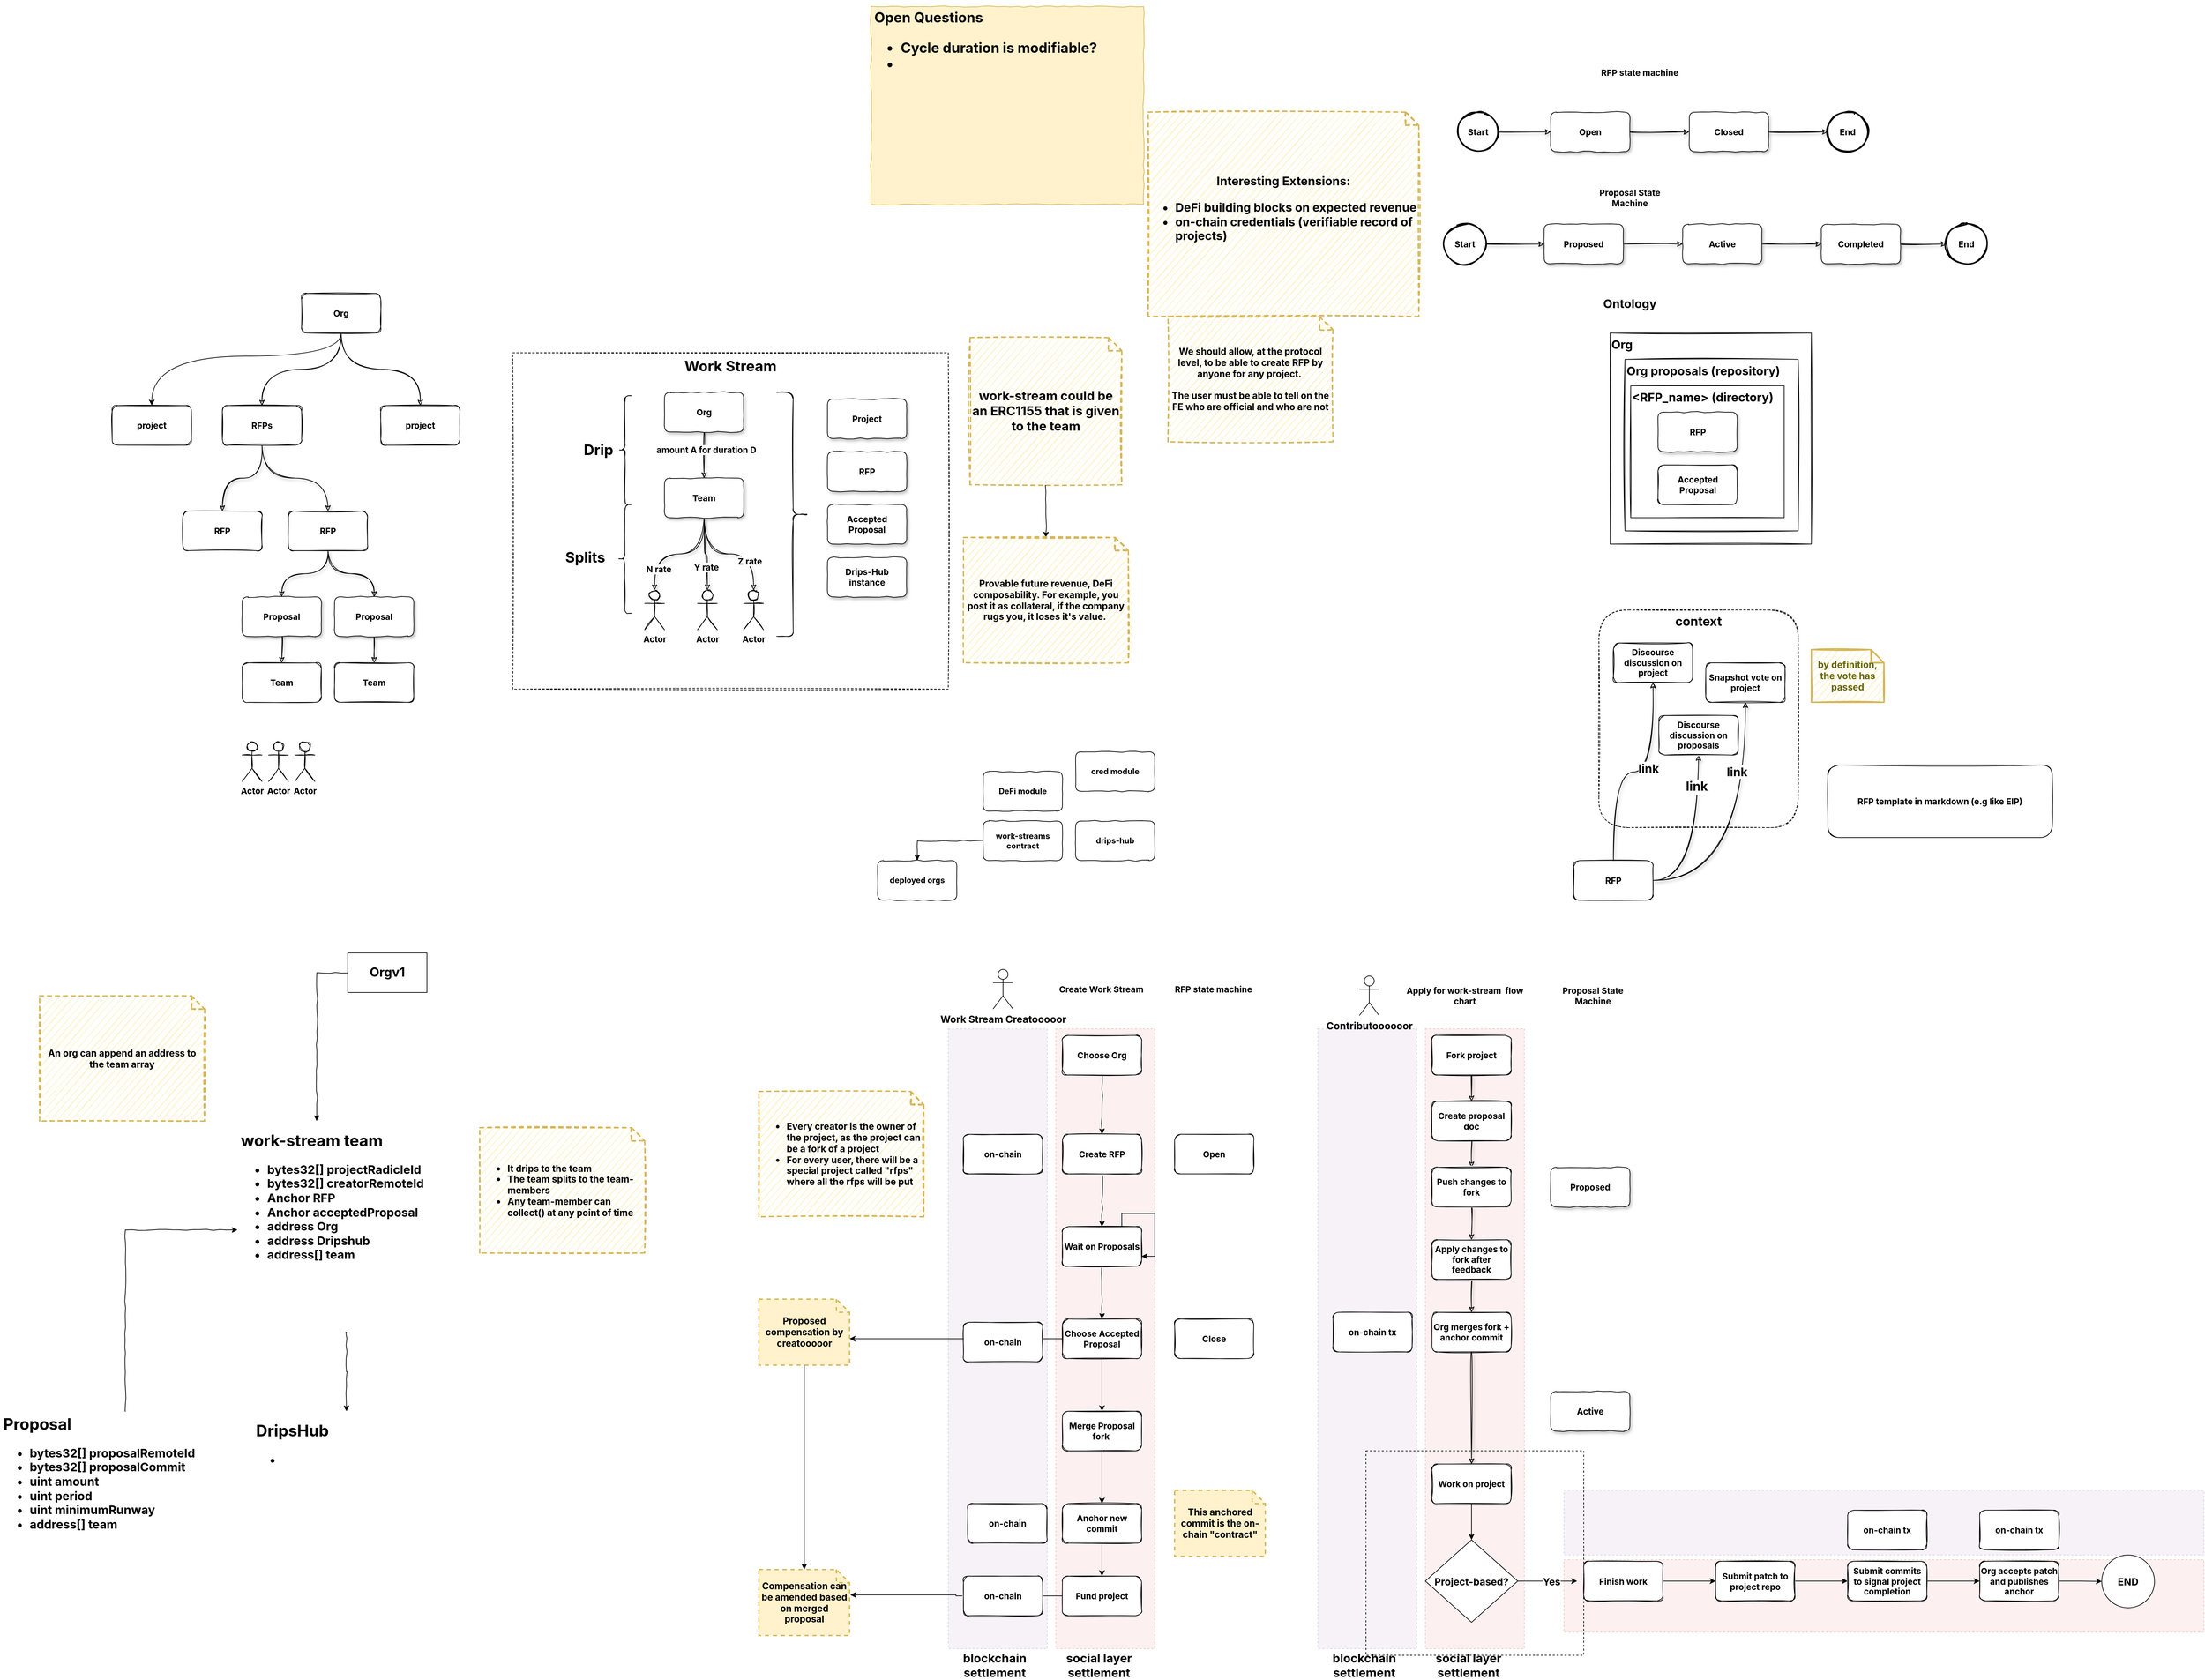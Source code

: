 <mxfile version="15.9.6" type="github">
  <diagram id="aFoFvylehnQIZ880cugu" name="Page-1">
    <mxGraphModel dx="5054" dy="3509" grid="1" gridSize="10" guides="1" tooltips="1" connect="1" arrows="1" fold="1" page="1" pageScale="1" pageWidth="827" pageHeight="1169" math="0" shadow="0">
      <root>
        <mxCell id="0" />
        <mxCell id="1" parent="0" />
        <mxCell id="eBi0msgRa54en9dExMAm-38" value="" style="rounded=0;whiteSpace=wrap;html=1;dashed=1;fontFamily=Inter;fontSource=https%3A%2F%2Ffonts.googleapis.com%2Fcss%3Ffamily%3DInter;fontSize=15;fillColor=#e1d5e7;opacity=30;strokeColor=#9673a6;" vertex="1" parent="1">
          <mxGeometry x="97" y="1340" width="150" height="940" as="geometry" />
        </mxCell>
        <mxCell id="eBi0msgRa54en9dExMAm-43" value="" style="rounded=0;whiteSpace=wrap;html=1;dashed=1;fontFamily=Inter;fontSource=https%3A%2F%2Ffonts.googleapis.com%2Fcss%3Ffamily%3DInter;fontSize=15;fillColor=#e1d5e7;opacity=30;strokeColor=#9673a6;" vertex="1" parent="1">
          <mxGeometry x="657" y="1340" width="150" height="940" as="geometry" />
        </mxCell>
        <mxCell id="eBi0msgRa54en9dExMAm-37" value="" style="rounded=0;whiteSpace=wrap;html=1;dashed=1;fontFamily=Inter;fontSource=https%3A%2F%2Ffonts.googleapis.com%2Fcss%3Ffamily%3DInter;fontSize=15;fillColor=#f8cecc;strokeColor=#b85450;opacity=30;" vertex="1" parent="1">
          <mxGeometry x="260" y="1340" width="150" height="940" as="geometry" />
        </mxCell>
        <mxCell id="eBi0msgRa54en9dExMAm-42" value="" style="rounded=0;whiteSpace=wrap;html=1;dashed=1;fontFamily=Inter;fontSource=https%3A%2F%2Ffonts.googleapis.com%2Fcss%3Ffamily%3DInter;fontSize=15;fillColor=#f8cecc;strokeColor=#b85450;opacity=30;" vertex="1" parent="1">
          <mxGeometry x="820" y="1340" width="150" height="940" as="geometry" />
        </mxCell>
        <mxCell id="eBi0msgRa54en9dExMAm-46" value="" style="rounded=0;whiteSpace=wrap;html=1;dashed=1;fontFamily=Inter;fontSource=https%3A%2F%2Ffonts.googleapis.com%2Fcss%3Ffamily%3DInter;fontSize=15;fillColor=#f8cecc;strokeColor=#b85450;opacity=30;" vertex="1" parent="1">
          <mxGeometry x="1030" y="2145" width="970" height="110" as="geometry" />
        </mxCell>
        <mxCell id="eBi0msgRa54en9dExMAm-47" value="" style="rounded=0;whiteSpace=wrap;html=1;dashed=1;fontFamily=Inter;fontSource=https%3A%2F%2Ffonts.googleapis.com%2Fcss%3Ffamily%3DInter;fontSize=15;fillColor=#e1d5e7;opacity=30;strokeColor=#9673a6;" vertex="1" parent="1">
          <mxGeometry x="1030" y="2040" width="970" height="98" as="geometry" />
        </mxCell>
        <mxCell id="pgXHUsl6ziU6hxeNJN-O-145" value="&lt;span&gt;&lt;font style=&quot;font-size: 22px&quot;&gt;Work Stream&lt;/font&gt;&lt;/span&gt;" style="rounded=0;whiteSpace=wrap;html=1;shadow=0;glass=0;dashed=1;sketch=1;fontFamily=Inter;fontSize=18;strokeWidth=1;fillColor=none;verticalAlign=top;fontSource=https%3A%2F%2Ffonts.googleapis.com%2Fcss%3Ffamily%3DInter;comic=1;fontStyle=1" parent="1" vertex="1">
          <mxGeometry x="-563" y="315" width="660" height="510" as="geometry" />
        </mxCell>
        <mxCell id="pgXHUsl6ziU6hxeNJN-O-133" value="&lt;span&gt;&lt;font style=&quot;font-size: 19px&quot;&gt;context&lt;/font&gt;&lt;/span&gt;" style="rounded=1;whiteSpace=wrap;html=1;shadow=0;glass=0;sketch=1;fontFamily=Inter;fontSource=https%3A%2F%2Ffonts.googleapis.com%2Fcss%3Ffamily%3DInter;fontSize=18;strokeWidth=1;dashed=1;fillColor=none;align=center;verticalAlign=top;fontStyle=1;comic=1;" parent="1" vertex="1">
          <mxGeometry x="1083" y="705" width="302" height="330" as="geometry" />
        </mxCell>
        <mxCell id="pgXHUsl6ziU6hxeNJN-O-117" value="Org" style="rounded=0;whiteSpace=wrap;html=1;shadow=0;glass=0;sketch=1;fontFamily=Inter;fontSource=https%3A%2F%2Ffonts.googleapis.com%2Fcss%3Ffamily%3DInter;fontSize=18;strokeWidth=1;verticalAlign=top;align=left;fontStyle=1;comic=1;" parent="1" vertex="1">
          <mxGeometry x="1100" y="285" width="305" height="320" as="geometry" />
        </mxCell>
        <mxCell id="pgXHUsl6ziU6hxeNJN-O-116" value="Org proposals (repository)" style="rounded=0;whiteSpace=wrap;html=1;shadow=0;glass=0;sketch=1;fontFamily=Inter;fontSource=https%3A%2F%2Ffonts.googleapis.com%2Fcss%3Ffamily%3DInter;fontSize=18;strokeWidth=1;verticalAlign=top;align=left;fontStyle=1;comic=1;" parent="1" vertex="1">
          <mxGeometry x="1122.5" y="325" width="262.5" height="260" as="geometry" />
        </mxCell>
        <mxCell id="pgXHUsl6ziU6hxeNJN-O-3" style="edgeStyle=orthogonalEdgeStyle;rounded=0;orthogonalLoop=1;jettySize=auto;html=1;entryX=0.5;entryY=0;entryDx=0;entryDy=0;sketch=1;fixDash=0;curveFitting=1;strokeOpacity=100;curved=1;fontStyle=1;fontSize=13;fontFamily=Inter;fontSource=https%3A%2F%2Ffonts.googleapis.com%2Fcss%3Ffamily%3DInter;comic=1;" parent="1" source="pgXHUsl6ziU6hxeNJN-O-1" target="pgXHUsl6ziU6hxeNJN-O-2" edge="1">
          <mxGeometry relative="1" as="geometry" />
        </mxCell>
        <mxCell id="pgXHUsl6ziU6hxeNJN-O-5" style="edgeStyle=orthogonalEdgeStyle;rounded=0;orthogonalLoop=1;jettySize=auto;html=1;entryX=0.5;entryY=0;entryDx=0;entryDy=0;sketch=1;fixDash=0;curveFitting=1;strokeOpacity=100;curved=1;fontStyle=1;fontSize=13;fontFamily=Inter;fontSource=https%3A%2F%2Ffonts.googleapis.com%2Fcss%3Ffamily%3DInter;comic=1;" parent="1" source="pgXHUsl6ziU6hxeNJN-O-1" target="pgXHUsl6ziU6hxeNJN-O-4" edge="1">
          <mxGeometry relative="1" as="geometry" />
        </mxCell>
        <mxCell id="eBi0msgRa54en9dExMAm-52" style="edgeStyle=orthogonalEdgeStyle;rounded=0;orthogonalLoop=1;jettySize=auto;html=1;entryX=0.5;entryY=0;entryDx=0;entryDy=0;fontFamily=Inter;fontSource=https%3A%2F%2Ffonts.googleapis.com%2Fcss%3Ffamily%3DInter;fontSize=18;fontColor=#000000;curved=1;" edge="1" parent="1" source="pgXHUsl6ziU6hxeNJN-O-1" target="eBi0msgRa54en9dExMAm-51">
          <mxGeometry relative="1" as="geometry">
            <Array as="points">
              <mxPoint x="-823" y="320" />
              <mxPoint x="-1110" y="320" />
            </Array>
          </mxGeometry>
        </mxCell>
        <mxCell id="pgXHUsl6ziU6hxeNJN-O-1" value="Org" style="rounded=1;whiteSpace=wrap;html=1;sketch=1;fixDash=0;curveFitting=1;glass=0;strokeOpacity=100;fontStyle=1;fontSize=13;fontFamily=Inter;fontSource=https%3A%2F%2Ffonts.googleapis.com%2Fcss%3Ffamily%3DInter;comic=1;" parent="1" vertex="1">
          <mxGeometry x="-883" y="225" width="120" height="60" as="geometry" />
        </mxCell>
        <mxCell id="pgXHUsl6ziU6hxeNJN-O-10" style="edgeStyle=orthogonalEdgeStyle;curved=1;rounded=0;sketch=1;curveFitting=1;orthogonalLoop=1;jettySize=auto;html=1;entryX=0.5;entryY=0;entryDx=0;entryDy=0;shadow=1;fontStyle=1;fontSize=13;fontFamily=Inter;fontSource=https%3A%2F%2Ffonts.googleapis.com%2Fcss%3Ffamily%3DInter;comic=1;" parent="1" source="pgXHUsl6ziU6hxeNJN-O-2" target="pgXHUsl6ziU6hxeNJN-O-9" edge="1">
          <mxGeometry relative="1" as="geometry" />
        </mxCell>
        <mxCell id="pgXHUsl6ziU6hxeNJN-O-11" style="edgeStyle=orthogonalEdgeStyle;curved=1;rounded=0;sketch=1;curveFitting=1;orthogonalLoop=1;jettySize=auto;html=1;shadow=1;fontStyle=1;fontSize=13;fontFamily=Inter;fontSource=https%3A%2F%2Ffonts.googleapis.com%2Fcss%3Ffamily%3DInter;comic=1;" parent="1" source="pgXHUsl6ziU6hxeNJN-O-2" target="pgXHUsl6ziU6hxeNJN-O-8" edge="1">
          <mxGeometry relative="1" as="geometry" />
        </mxCell>
        <mxCell id="pgXHUsl6ziU6hxeNJN-O-2" value="RFPs" style="rounded=1;whiteSpace=wrap;html=1;sketch=1;fixDash=0;curveFitting=1;strokeOpacity=100;fontStyle=1;fontSize=13;fontFamily=Inter;fontSource=https%3A%2F%2Ffonts.googleapis.com%2Fcss%3Ffamily%3DInter;comic=1;" parent="1" vertex="1">
          <mxGeometry x="-1003" y="395" width="120" height="60" as="geometry" />
        </mxCell>
        <mxCell id="pgXHUsl6ziU6hxeNJN-O-4" value="project" style="rounded=1;whiteSpace=wrap;html=1;sketch=1;fixDash=0;curveFitting=1;strokeOpacity=100;fontStyle=1;fontSize=13;fontFamily=Inter;fontSource=https%3A%2F%2Ffonts.googleapis.com%2Fcss%3Ffamily%3DInter;comic=1;" parent="1" vertex="1">
          <mxGeometry x="-763" y="395" width="120" height="60" as="geometry" />
        </mxCell>
        <mxCell id="pgXHUsl6ziU6hxeNJN-O-12" style="edgeStyle=orthogonalEdgeStyle;curved=1;rounded=0;sketch=1;curveFitting=1;orthogonalLoop=1;jettySize=auto;html=1;shadow=1;entryX=0.5;entryY=0;entryDx=0;entryDy=0;fontStyle=1;fontSize=13;fontFamily=Inter;fontSource=https%3A%2F%2Ffonts.googleapis.com%2Fcss%3Ffamily%3DInter;comic=1;" parent="1" source="pgXHUsl6ziU6hxeNJN-O-8" target="pgXHUsl6ziU6hxeNJN-O-13" edge="1">
          <mxGeometry relative="1" as="geometry">
            <mxPoint x="-793" y="685" as="targetPoint" />
          </mxGeometry>
        </mxCell>
        <mxCell id="pgXHUsl6ziU6hxeNJN-O-15" style="edgeStyle=orthogonalEdgeStyle;curved=1;rounded=0;sketch=1;curveFitting=1;orthogonalLoop=1;jettySize=auto;html=1;shadow=1;fontStyle=1;fontSize=13;fontFamily=Inter;fontSource=https%3A%2F%2Ffonts.googleapis.com%2Fcss%3Ffamily%3DInter;comic=1;" parent="1" source="pgXHUsl6ziU6hxeNJN-O-8" target="pgXHUsl6ziU6hxeNJN-O-14" edge="1">
          <mxGeometry relative="1" as="geometry" />
        </mxCell>
        <mxCell id="pgXHUsl6ziU6hxeNJN-O-8" value="RFP" style="rounded=1;whiteSpace=wrap;html=1;sketch=1;fixDash=0;curveFitting=1;strokeOpacity=100;fontStyle=1;fontSize=13;fontFamily=Inter;fontSource=https%3A%2F%2Ffonts.googleapis.com%2Fcss%3Ffamily%3DInter;comic=1;" parent="1" vertex="1">
          <mxGeometry x="-903" y="555" width="120" height="60" as="geometry" />
        </mxCell>
        <mxCell id="pgXHUsl6ziU6hxeNJN-O-9" value="RFP" style="rounded=1;whiteSpace=wrap;html=1;sketch=1;fixDash=0;curveFitting=1;strokeOpacity=100;fontStyle=1;fontSize=13;fontFamily=Inter;fontSource=https%3A%2F%2Ffonts.googleapis.com%2Fcss%3Ffamily%3DInter;comic=1;" parent="1" vertex="1">
          <mxGeometry x="-1063" y="555" width="120" height="60" as="geometry" />
        </mxCell>
        <mxCell id="pgXHUsl6ziU6hxeNJN-O-16" style="edgeStyle=orthogonalEdgeStyle;curved=1;rounded=0;sketch=1;curveFitting=1;orthogonalLoop=1;jettySize=auto;html=1;shadow=1;fontStyle=1;fontSize=13;fontFamily=Inter;fontSource=https%3A%2F%2Ffonts.googleapis.com%2Fcss%3Ffamily%3DInter;comic=1;" parent="1" source="pgXHUsl6ziU6hxeNJN-O-13" edge="1">
          <mxGeometry relative="1" as="geometry">
            <mxPoint x="-773" y="785" as="targetPoint" />
          </mxGeometry>
        </mxCell>
        <mxCell id="pgXHUsl6ziU6hxeNJN-O-13" value="Proposal" style="rounded=1;whiteSpace=wrap;html=1;shadow=1;glass=0;fontStyle=1;fontSize=13;fontFamily=Inter;fontSource=https%3A%2F%2Ffonts.googleapis.com%2Fcss%3Ffamily%3DInter;comic=1;" parent="1" vertex="1">
          <mxGeometry x="-833" y="685" width="120" height="60" as="geometry" />
        </mxCell>
        <mxCell id="pgXHUsl6ziU6hxeNJN-O-44" style="edgeStyle=orthogonalEdgeStyle;curved=1;rounded=0;sketch=1;curveFitting=1;orthogonalLoop=1;jettySize=auto;html=1;entryX=0.5;entryY=0;entryDx=0;entryDy=0;shadow=1;fontStyle=1;fontSize=13;fontFamily=Inter;fontSource=https%3A%2F%2Ffonts.googleapis.com%2Fcss%3Ffamily%3DInter;comic=1;" parent="1" source="pgXHUsl6ziU6hxeNJN-O-14" target="pgXHUsl6ziU6hxeNJN-O-43" edge="1">
          <mxGeometry relative="1" as="geometry" />
        </mxCell>
        <mxCell id="pgXHUsl6ziU6hxeNJN-O-14" value="Proposal" style="rounded=1;whiteSpace=wrap;html=1;shadow=1;glass=0;fontStyle=1;fontSize=13;fontFamily=Inter;fontSource=https%3A%2F%2Ffonts.googleapis.com%2Fcss%3Ffamily%3DInter;comic=1;" parent="1" vertex="1">
          <mxGeometry x="-973" y="685" width="120" height="60" as="geometry" />
        </mxCell>
        <mxCell id="pgXHUsl6ziU6hxeNJN-O-40" value="Proposal State&lt;br style=&quot;font-size: 13px;&quot;&gt;Machine" style="text;html=1;strokeColor=none;fillColor=none;align=center;verticalAlign=middle;whiteSpace=wrap;rounded=0;shadow=1;glass=0;sketch=1;fontStyle=1;strokeWidth=0;fontFamily=Inter;fontSource=https%3A%2F%2Ffonts.googleapis.com%2Fcss%3Ffamily%3DInter;fontSize=13;comic=1;" parent="1" vertex="1">
          <mxGeometry x="1040" y="50" width="180" height="60" as="geometry" />
        </mxCell>
        <mxCell id="pgXHUsl6ziU6hxeNJN-O-42" value="Team" style="rounded=1;whiteSpace=wrap;html=1;shadow=0;glass=0;sketch=1;strokeWidth=1;fontStyle=1;fontSize=13;fontFamily=Inter;fontSource=https%3A%2F%2Ffonts.googleapis.com%2Fcss%3Ffamily%3DInter;comic=1;" parent="1" vertex="1">
          <mxGeometry x="-833" y="785" width="120" height="60" as="geometry" />
        </mxCell>
        <mxCell id="pgXHUsl6ziU6hxeNJN-O-43" value="Team" style="rounded=1;whiteSpace=wrap;html=1;shadow=0;glass=0;sketch=1;strokeWidth=1;fontStyle=1;fontSize=13;fontFamily=Inter;fontSource=https%3A%2F%2Ffonts.googleapis.com%2Fcss%3Ffamily%3DInter;comic=1;" parent="1" vertex="1">
          <mxGeometry x="-973" y="785" width="120" height="60" as="geometry" />
        </mxCell>
        <mxCell id="pgXHUsl6ziU6hxeNJN-O-47" value="Actor" style="shape=umlActor;verticalLabelPosition=bottom;verticalAlign=top;html=1;outlineConnect=0;rounded=1;shadow=0;glass=0;sketch=1;strokeWidth=1;fontStyle=1;fontSize=13;fontFamily=Inter;fontSource=https%3A%2F%2Ffonts.googleapis.com%2Fcss%3Ffamily%3DInter;comic=1;" parent="1" vertex="1">
          <mxGeometry x="-973" y="905" width="30" height="60" as="geometry" />
        </mxCell>
        <mxCell id="pgXHUsl6ziU6hxeNJN-O-48" value="Actor" style="shape=umlActor;verticalLabelPosition=bottom;verticalAlign=top;html=1;outlineConnect=0;rounded=1;shadow=0;glass=0;sketch=1;strokeWidth=1;fontStyle=1;fontSize=13;fontFamily=Inter;fontSource=https%3A%2F%2Ffonts.googleapis.com%2Fcss%3Ffamily%3DInter;comic=1;" parent="1" vertex="1">
          <mxGeometry x="-363" y="675" width="30" height="60" as="geometry" />
        </mxCell>
        <mxCell id="pgXHUsl6ziU6hxeNJN-O-59" style="edgeStyle=orthogonalEdgeStyle;curved=1;rounded=0;sketch=1;curveFitting=1;orthogonalLoop=1;jettySize=auto;html=1;entryX=0.5;entryY=0;entryDx=0;entryDy=0;shadow=1;fontFamily=Inter;fontSource=https%3A%2F%2Ffonts.googleapis.com%2Fcss%3Ffamily%3DInter;fontSize=13;comic=1;fontStyle=1" parent="1" source="pgXHUsl6ziU6hxeNJN-O-49" target="pgXHUsl6ziU6hxeNJN-O-50" edge="1">
          <mxGeometry relative="1" as="geometry" />
        </mxCell>
        <mxCell id="pgXHUsl6ziU6hxeNJN-O-60" value="amount A for duration D" style="edgeLabel;html=1;align=center;verticalAlign=middle;resizable=0;points=[];fontSize=13;fontFamily=Inter;fontStyle=1;fontSource=https%3A%2F%2Ffonts.googleapis.com%2Fcss%3Ffamily%3DInter;comic=1;" parent="pgXHUsl6ziU6hxeNJN-O-59" vertex="1" connectable="0">
          <mxGeometry x="-0.233" y="3" relative="1" as="geometry">
            <mxPoint as="offset" />
          </mxGeometry>
        </mxCell>
        <mxCell id="pgXHUsl6ziU6hxeNJN-O-49" value="Org" style="rounded=1;whiteSpace=wrap;html=1;shadow=1;glass=0;fontStyle=1;fontSize=13;fontFamily=Inter;fontSource=https%3A%2F%2Ffonts.googleapis.com%2Fcss%3Ffamily%3DInter;comic=1;" parent="1" vertex="1">
          <mxGeometry x="-333" y="375" width="120" height="60" as="geometry" />
        </mxCell>
        <mxCell id="pgXHUsl6ziU6hxeNJN-O-53" style="edgeStyle=orthogonalEdgeStyle;curved=1;rounded=0;sketch=1;curveFitting=1;orthogonalLoop=1;jettySize=auto;html=1;shadow=1;entryX=0.5;entryY=0;entryDx=0;entryDy=0;entryPerimeter=0;fontStyle=1;fontSize=13;fontFamily=Inter;fontSource=https%3A%2F%2Ffonts.googleapis.com%2Fcss%3Ffamily%3DInter;comic=1;" parent="1" source="pgXHUsl6ziU6hxeNJN-O-50" target="pgXHUsl6ziU6hxeNJN-O-48" edge="1">
          <mxGeometry relative="1" as="geometry">
            <mxPoint x="-343.0" y="605" as="targetPoint" />
          </mxGeometry>
        </mxCell>
        <mxCell id="pgXHUsl6ziU6hxeNJN-O-56" value="N rate" style="edgeLabel;html=1;align=center;verticalAlign=middle;resizable=0;points=[];fontStyle=1;fontSize=13;fontFamily=Inter;fontSource=https%3A%2F%2Ffonts.googleapis.com%2Fcss%3Ffamily%3DInter;comic=1;" parent="pgXHUsl6ziU6hxeNJN-O-53" vertex="1" connectable="0">
          <mxGeometry x="0.655" y="6" relative="1" as="geometry">
            <mxPoint as="offset" />
          </mxGeometry>
        </mxCell>
        <mxCell id="pgXHUsl6ziU6hxeNJN-O-54" style="edgeStyle=orthogonalEdgeStyle;curved=1;rounded=0;sketch=1;curveFitting=1;orthogonalLoop=1;jettySize=auto;html=1;entryX=0.5;entryY=0;entryDx=0;entryDy=0;entryPerimeter=0;shadow=1;fontStyle=1;fontSize=13;fontFamily=Inter;fontSource=https%3A%2F%2Ffonts.googleapis.com%2Fcss%3Ffamily%3DInter;comic=1;" parent="1" source="pgXHUsl6ziU6hxeNJN-O-50" target="pgXHUsl6ziU6hxeNJN-O-51" edge="1">
          <mxGeometry relative="1" as="geometry" />
        </mxCell>
        <mxCell id="pgXHUsl6ziU6hxeNJN-O-57" value="Y rate" style="edgeLabel;html=1;align=center;verticalAlign=middle;resizable=0;points=[];fontStyle=1;fontSize=13;fontFamily=Inter;fontSource=https%3A%2F%2Ffonts.googleapis.com%2Fcss%3Ffamily%3DInter;comic=1;" parent="pgXHUsl6ziU6hxeNJN-O-54" vertex="1" connectable="0">
          <mxGeometry x="0.387" y="-2" relative="1" as="geometry">
            <mxPoint as="offset" />
          </mxGeometry>
        </mxCell>
        <mxCell id="pgXHUsl6ziU6hxeNJN-O-55" style="edgeStyle=orthogonalEdgeStyle;curved=1;rounded=0;sketch=1;curveFitting=1;orthogonalLoop=1;jettySize=auto;html=1;entryX=0.5;entryY=0;entryDx=0;entryDy=0;entryPerimeter=0;shadow=1;fontStyle=1;fontSize=13;fontFamily=Inter;fontSource=https%3A%2F%2Ffonts.googleapis.com%2Fcss%3Ffamily%3DInter;comic=1;" parent="1" source="pgXHUsl6ziU6hxeNJN-O-50" target="pgXHUsl6ziU6hxeNJN-O-52" edge="1">
          <mxGeometry relative="1" as="geometry" />
        </mxCell>
        <mxCell id="pgXHUsl6ziU6hxeNJN-O-58" value="Z rate" style="edgeLabel;html=1;align=center;verticalAlign=middle;resizable=0;points=[];fontStyle=1;fontSize=13;fontFamily=Inter;fontSource=https%3A%2F%2Ffonts.googleapis.com%2Fcss%3Ffamily%3DInter;comic=1;" parent="pgXHUsl6ziU6hxeNJN-O-55" vertex="1" connectable="0">
          <mxGeometry x="0.523" y="-6" relative="1" as="geometry">
            <mxPoint as="offset" />
          </mxGeometry>
        </mxCell>
        <mxCell id="pgXHUsl6ziU6hxeNJN-O-50" value="Team" style="rounded=1;whiteSpace=wrap;html=1;shadow=1;glass=0;fontStyle=1;fontSize=13;fontFamily=Inter;fontSource=https%3A%2F%2Ffonts.googleapis.com%2Fcss%3Ffamily%3DInter;comic=1;" parent="1" vertex="1">
          <mxGeometry x="-333" y="505" width="120" height="60" as="geometry" />
        </mxCell>
        <mxCell id="pgXHUsl6ziU6hxeNJN-O-51" value="Actor" style="shape=umlActor;verticalLabelPosition=bottom;verticalAlign=top;html=1;outlineConnect=0;rounded=1;shadow=0;glass=0;sketch=1;strokeWidth=1;fontStyle=1;fontSize=13;fontFamily=Inter;fontSource=https%3A%2F%2Ffonts.googleapis.com%2Fcss%3Ffamily%3DInter;comic=1;" parent="1" vertex="1">
          <mxGeometry x="-283" y="675" width="30" height="60" as="geometry" />
        </mxCell>
        <mxCell id="pgXHUsl6ziU6hxeNJN-O-52" value="Actor" style="shape=umlActor;verticalLabelPosition=bottom;verticalAlign=top;html=1;outlineConnect=0;rounded=1;shadow=0;glass=0;sketch=1;strokeWidth=1;fontStyle=1;fontSize=13;fontFamily=Inter;fontSource=https%3A%2F%2Ffonts.googleapis.com%2Fcss%3Ffamily%3DInter;comic=1;" parent="1" vertex="1">
          <mxGeometry x="-213" y="675" width="30" height="60" as="geometry" />
        </mxCell>
        <mxCell id="pgXHUsl6ziU6hxeNJN-O-61" value="RFP" style="rounded=1;whiteSpace=wrap;html=1;shadow=1;glass=0;fontStyle=1;fontSize=13;fontFamily=Inter;fontSource=https%3A%2F%2Ffonts.googleapis.com%2Fcss%3Ffamily%3DInter;comic=1;" parent="1" vertex="1">
          <mxGeometry x="-86" y="465" width="120" height="60" as="geometry" />
        </mxCell>
        <mxCell id="pgXHUsl6ziU6hxeNJN-O-62" value="" style="shape=curlyBracket;whiteSpace=wrap;html=1;rounded=1;flipH=1;shadow=0;glass=0;sketch=1;fontFamily=Inter;fontSource=https%3A%2F%2Ffonts.googleapis.com%2Fcss%3Ffamily%3DInter;fontSize=13;strokeWidth=1;comic=1;fontStyle=1" parent="1" vertex="1">
          <mxGeometry x="-163" y="375" width="50" height="370" as="geometry" />
        </mxCell>
        <mxCell id="pgXHUsl6ziU6hxeNJN-O-63" value="Accepted Proposal" style="rounded=1;whiteSpace=wrap;html=1;shadow=1;glass=0;fontStyle=1;fontSize=13;fontFamily=Inter;fontSource=https%3A%2F%2Ffonts.googleapis.com%2Fcss%3Ffamily%3DInter;comic=1;" parent="1" vertex="1">
          <mxGeometry x="-86" y="545" width="120" height="60" as="geometry" />
        </mxCell>
        <mxCell id="pgXHUsl6ziU6hxeNJN-O-65" style="edgeStyle=orthogonalEdgeStyle;curved=1;rounded=0;sketch=1;curveFitting=1;orthogonalLoop=1;jettySize=auto;html=1;shadow=1;fontFamily=Inter;fontSource=https%3A%2F%2Ffonts.googleapis.com%2Fcss%3Ffamily%3DInter;fontSize=13;comic=1;fontStyle=1" parent="1" source="pgXHUsl6ziU6hxeNJN-O-64" edge="1">
          <mxGeometry relative="1" as="geometry">
            <mxPoint x="1210" y="150" as="targetPoint" />
          </mxGeometry>
        </mxCell>
        <mxCell id="pgXHUsl6ziU6hxeNJN-O-64" value="Proposed" style="rounded=1;whiteSpace=wrap;html=1;shadow=1;glass=0;fontStyle=1;fontSize=13;fontFamily=Inter;fontSource=https%3A%2F%2Ffonts.googleapis.com%2Fcss%3Ffamily%3DInter;comic=1;" parent="1" vertex="1">
          <mxGeometry x="1000" y="120" width="120" height="60" as="geometry" />
        </mxCell>
        <mxCell id="pgXHUsl6ziU6hxeNJN-O-67" style="edgeStyle=orthogonalEdgeStyle;curved=1;rounded=0;sketch=1;curveFitting=1;orthogonalLoop=1;jettySize=auto;html=1;shadow=1;fontFamily=Inter;fontSource=https%3A%2F%2Ffonts.googleapis.com%2Fcss%3Ffamily%3DInter;fontSize=13;comic=1;fontStyle=1" parent="1" source="pgXHUsl6ziU6hxeNJN-O-66" edge="1">
          <mxGeometry relative="1" as="geometry">
            <mxPoint x="1420" y="150" as="targetPoint" />
          </mxGeometry>
        </mxCell>
        <mxCell id="pgXHUsl6ziU6hxeNJN-O-66" value="Active" style="rounded=1;whiteSpace=wrap;html=1;shadow=1;glass=0;fontStyle=1;fontSize=13;fontFamily=Inter;fontSource=https%3A%2F%2Ffonts.googleapis.com%2Fcss%3Ffamily%3DInter;comic=1;" parent="1" vertex="1">
          <mxGeometry x="1210" y="120" width="120" height="60" as="geometry" />
        </mxCell>
        <mxCell id="pgXHUsl6ziU6hxeNJN-O-73" style="edgeStyle=orthogonalEdgeStyle;curved=1;rounded=0;sketch=1;curveFitting=1;orthogonalLoop=1;jettySize=auto;html=1;entryX=0;entryY=0.5;entryDx=0;entryDy=0;entryPerimeter=0;shadow=1;fontFamily=Inter;fontSource=https%3A%2F%2Ffonts.googleapis.com%2Fcss%3Ffamily%3DInter;fontSize=13;comic=1;fontStyle=1" parent="1" source="pgXHUsl6ziU6hxeNJN-O-68" target="pgXHUsl6ziU6hxeNJN-O-72" edge="1">
          <mxGeometry relative="1" as="geometry" />
        </mxCell>
        <mxCell id="pgXHUsl6ziU6hxeNJN-O-68" value="Completed" style="rounded=1;whiteSpace=wrap;html=1;shadow=1;glass=0;fontStyle=1;fontSize=13;fontFamily=Inter;fontSource=https%3A%2F%2Ffonts.googleapis.com%2Fcss%3Ffamily%3DInter;comic=1;" parent="1" vertex="1">
          <mxGeometry x="1420" y="120" width="120" height="60" as="geometry" />
        </mxCell>
        <mxCell id="pgXHUsl6ziU6hxeNJN-O-70" style="edgeStyle=orthogonalEdgeStyle;curved=1;rounded=0;sketch=1;curveFitting=1;orthogonalLoop=1;jettySize=auto;html=1;entryX=0;entryY=0.5;entryDx=0;entryDy=0;shadow=1;fontFamily=Inter;fontSource=https%3A%2F%2Ffonts.googleapis.com%2Fcss%3Ffamily%3DInter;fontSize=13;comic=1;fontStyle=1" parent="1" source="pgXHUsl6ziU6hxeNJN-O-69" target="pgXHUsl6ziU6hxeNJN-O-64" edge="1">
          <mxGeometry relative="1" as="geometry" />
        </mxCell>
        <mxCell id="pgXHUsl6ziU6hxeNJN-O-69" value="Start" style="strokeWidth=2;html=1;shape=mxgraph.flowchart.start_2;whiteSpace=wrap;rounded=1;shadow=0;glass=0;sketch=1;fontFamily=Inter;fontSource=https%3A%2F%2Ffonts.googleapis.com%2Fcss%3Ffamily%3DInter;fontSize=13;comic=1;fontStyle=1" parent="1" vertex="1">
          <mxGeometry x="850" y="120" width="60" height="60" as="geometry" />
        </mxCell>
        <mxCell id="pgXHUsl6ziU6hxeNJN-O-72" value="End" style="strokeWidth=2;html=1;shape=mxgraph.flowchart.start_2;whiteSpace=wrap;rounded=1;shadow=0;glass=0;sketch=1;fontFamily=Inter;fontSource=https%3A%2F%2Ffonts.googleapis.com%2Fcss%3Ffamily%3DInter;fontSize=13;comic=1;fontStyle=1" parent="1" vertex="1">
          <mxGeometry x="1610" y="120" width="60" height="60" as="geometry" />
        </mxCell>
        <mxCell id="pgXHUsl6ziU6hxeNJN-O-76" value="Actor" style="shape=umlActor;verticalLabelPosition=bottom;verticalAlign=top;html=1;outlineConnect=0;rounded=1;shadow=0;glass=0;sketch=1;strokeWidth=1;fontStyle=1;fontSize=13;fontFamily=Inter;fontSource=https%3A%2F%2Ffonts.googleapis.com%2Fcss%3Ffamily%3DInter;comic=1;" parent="1" vertex="1">
          <mxGeometry x="-933" y="905" width="30" height="60" as="geometry" />
        </mxCell>
        <mxCell id="pgXHUsl6ziU6hxeNJN-O-77" value="Actor" style="shape=umlActor;verticalLabelPosition=bottom;verticalAlign=top;html=1;outlineConnect=0;rounded=1;shadow=0;glass=0;sketch=1;strokeWidth=1;fontStyle=1;fontSize=13;fontFamily=Inter;fontSource=https%3A%2F%2Ffonts.googleapis.com%2Fcss%3Ffamily%3DInter;comic=1;" parent="1" vertex="1">
          <mxGeometry x="-893" y="905" width="30" height="60" as="geometry" />
        </mxCell>
        <mxCell id="pgXHUsl6ziU6hxeNJN-O-165" style="edgeStyle=orthogonalEdgeStyle;curved=1;rounded=0;sketch=1;curveFitting=1;orthogonalLoop=1;jettySize=auto;html=1;entryX=0.5;entryY=0;entryDx=0;entryDy=0;shadow=1;fontFamily=Inter;fontSize=19;fontColor=#000000;fontSource=https%3A%2F%2Ffonts.googleapis.com%2Fcss%3Ffamily%3DInter;comic=1;fontStyle=1" parent="1" source="pgXHUsl6ziU6hxeNJN-O-78" target="pgXHUsl6ziU6hxeNJN-O-79" edge="1">
          <mxGeometry relative="1" as="geometry" />
        </mxCell>
        <mxCell id="pgXHUsl6ziU6hxeNJN-O-78" value="Fork project" style="rounded=1;whiteSpace=wrap;html=1;shadow=0;glass=0;sketch=1;fontFamily=Inter;fontSource=https%3A%2F%2Ffonts.googleapis.com%2Fcss%3Ffamily%3DInter;fontSize=13;strokeWidth=1;comic=1;fontStyle=1" parent="1" vertex="1">
          <mxGeometry x="830" y="1350" width="120" height="60" as="geometry" />
        </mxCell>
        <mxCell id="pgXHUsl6ziU6hxeNJN-O-166" style="edgeStyle=orthogonalEdgeStyle;curved=1;rounded=0;sketch=1;curveFitting=1;orthogonalLoop=1;jettySize=auto;html=1;entryX=0.5;entryY=0;entryDx=0;entryDy=0;shadow=1;fontFamily=Inter;fontSize=19;fontColor=#000000;fontSource=https%3A%2F%2Ffonts.googleapis.com%2Fcss%3Ffamily%3DInter;comic=1;fontStyle=1" parent="1" source="pgXHUsl6ziU6hxeNJN-O-79" target="pgXHUsl6ziU6hxeNJN-O-81" edge="1">
          <mxGeometry relative="1" as="geometry" />
        </mxCell>
        <mxCell id="pgXHUsl6ziU6hxeNJN-O-79" value="Create proposal doc" style="rounded=1;whiteSpace=wrap;html=1;shadow=0;glass=0;sketch=1;fontFamily=Inter;fontSource=https%3A%2F%2Ffonts.googleapis.com%2Fcss%3Ffamily%3DInter;fontSize=13;strokeWidth=1;comic=1;fontStyle=1" parent="1" vertex="1">
          <mxGeometry x="830" y="1450" width="120" height="60" as="geometry" />
        </mxCell>
        <mxCell id="pgXHUsl6ziU6hxeNJN-O-95" style="edgeStyle=orthogonalEdgeStyle;curved=1;rounded=0;sketch=1;curveFitting=1;orthogonalLoop=1;jettySize=auto;html=1;shadow=1;fontFamily=Inter;fontSource=https%3A%2F%2Ffonts.googleapis.com%2Fcss%3Ffamily%3DInter;fontSize=13;comic=1;fontStyle=1" parent="1" source="pgXHUsl6ziU6hxeNJN-O-81" target="pgXHUsl6ziU6hxeNJN-O-93" edge="1">
          <mxGeometry relative="1" as="geometry" />
        </mxCell>
        <mxCell id="pgXHUsl6ziU6hxeNJN-O-81" value="Push changes to fork" style="rounded=1;whiteSpace=wrap;html=1;shadow=0;glass=0;sketch=1;fontFamily=Inter;fontSource=https%3A%2F%2Ffonts.googleapis.com%2Fcss%3Ffamily%3DInter;fontSize=13;strokeWidth=1;comic=1;fontStyle=1" parent="1" vertex="1">
          <mxGeometry x="830" y="1550" width="120" height="60" as="geometry" />
        </mxCell>
        <mxCell id="pgXHUsl6ziU6hxeNJN-O-84" value="Org merges fork + anchor commit" style="rounded=1;whiteSpace=wrap;html=1;shadow=0;glass=0;sketch=1;fontFamily=Inter;fontSource=https%3A%2F%2Ffonts.googleapis.com%2Fcss%3Ffamily%3DInter;fontSize=13;strokeWidth=1;comic=1;fontStyle=1" parent="1" vertex="1">
          <mxGeometry x="830" y="1770" width="120" height="60" as="geometry" />
        </mxCell>
        <mxCell id="pgXHUsl6ziU6hxeNJN-O-90" value="Proposed" style="rounded=1;whiteSpace=wrap;html=1;shadow=1;glass=0;fontStyle=1;fontSize=13;fontFamily=Inter;fontSource=https%3A%2F%2Ffonts.googleapis.com%2Fcss%3Ffamily%3DInter;comic=1;" parent="1" vertex="1">
          <mxGeometry x="1010" y="1550" width="120" height="60" as="geometry" />
        </mxCell>
        <mxCell id="pgXHUsl6ziU6hxeNJN-O-91" value="Active" style="rounded=1;whiteSpace=wrap;html=1;shadow=1;glass=0;fontStyle=1;fontSize=13;fontFamily=Inter;fontSource=https%3A%2F%2Ffonts.googleapis.com%2Fcss%3Ffamily%3DInter;comic=1;" parent="1" vertex="1">
          <mxGeometry x="1010" y="1890" width="120" height="60" as="geometry" />
        </mxCell>
        <mxCell id="pgXHUsl6ziU6hxeNJN-O-94" style="edgeStyle=orthogonalEdgeStyle;curved=1;rounded=0;sketch=1;curveFitting=1;orthogonalLoop=1;jettySize=auto;html=1;entryX=0.5;entryY=0;entryDx=0;entryDy=0;shadow=1;fontFamily=Inter;fontSource=https%3A%2F%2Ffonts.googleapis.com%2Fcss%3Ffamily%3DInter;fontSize=13;comic=1;fontStyle=1" parent="1" source="pgXHUsl6ziU6hxeNJN-O-93" target="pgXHUsl6ziU6hxeNJN-O-84" edge="1">
          <mxGeometry relative="1" as="geometry" />
        </mxCell>
        <mxCell id="pgXHUsl6ziU6hxeNJN-O-93" value="Apply changes to fork after feedback" style="rounded=1;whiteSpace=wrap;html=1;shadow=0;glass=0;sketch=1;fontFamily=Inter;fontSource=https%3A%2F%2Ffonts.googleapis.com%2Fcss%3Ffamily%3DInter;fontSize=13;strokeWidth=1;comic=1;fontStyle=1" parent="1" vertex="1">
          <mxGeometry x="830" y="1660" width="120" height="60" as="geometry" />
        </mxCell>
        <mxCell id="pgXHUsl6ziU6hxeNJN-O-146" style="edgeStyle=orthogonalEdgeStyle;curved=1;rounded=0;sketch=1;curveFitting=1;orthogonalLoop=1;jettySize=auto;html=1;entryX=0.5;entryY=0;entryDx=0;entryDy=0;shadow=1;fontFamily=Inter;fontSize=22;fontSource=https%3A%2F%2Ffonts.googleapis.com%2Fcss%3Ffamily%3DInter;comic=1;exitX=0.5;exitY=1;exitDx=0;exitDy=0;fontStyle=1" parent="1" source="pgXHUsl6ziU6hxeNJN-O-84" target="pgXHUsl6ziU6hxeNJN-O-99" edge="1">
          <mxGeometry relative="1" as="geometry">
            <mxPoint x="890" y="1950.0" as="sourcePoint" />
          </mxGeometry>
        </mxCell>
        <mxCell id="eBi0msgRa54en9dExMAm-5" style="edgeStyle=orthogonalEdgeStyle;rounded=0;orthogonalLoop=1;jettySize=auto;html=1;fontSize=15;fontFamily=Inter;fontSource=https%3A%2F%2Ffonts.googleapis.com%2Fcss%3Ffamily%3DInter;fontStyle=1" edge="1" parent="1" source="pgXHUsl6ziU6hxeNJN-O-99" target="eBi0msgRa54en9dExMAm-4">
          <mxGeometry relative="1" as="geometry" />
        </mxCell>
        <mxCell id="pgXHUsl6ziU6hxeNJN-O-99" value="Work on project" style="rounded=1;whiteSpace=wrap;html=1;shadow=0;glass=0;sketch=1;fontFamily=Inter;fontSource=https%3A%2F%2Ffonts.googleapis.com%2Fcss%3Ffamily%3DInter;fontSize=13;strokeWidth=1;comic=1;fontStyle=1" parent="1" vertex="1">
          <mxGeometry x="830" y="2000" width="120" height="60" as="geometry" />
        </mxCell>
        <mxCell id="pgXHUsl6ziU6hxeNJN-O-110" value="Proposal State&lt;br style=&quot;font-size: 13px;&quot;&gt;Machine" style="text;html=1;strokeColor=none;fillColor=none;align=center;verticalAlign=middle;whiteSpace=wrap;rounded=0;shadow=1;glass=0;sketch=1;fontStyle=1;strokeWidth=0;fontFamily=Inter;fontSource=https%3A%2F%2Ffonts.googleapis.com%2Fcss%3Ffamily%3DInter;fontSize=13;comic=1;" parent="1" vertex="1">
          <mxGeometry x="984" y="1260" width="180" height="60" as="geometry" />
        </mxCell>
        <mxCell id="pgXHUsl6ziU6hxeNJN-O-111" value="Apply for work-stream&amp;nbsp; flow chart" style="text;html=1;strokeColor=none;fillColor=none;align=center;verticalAlign=middle;whiteSpace=wrap;rounded=0;shadow=1;glass=0;sketch=1;fontStyle=1;strokeWidth=0;fontFamily=Inter;fontSource=https%3A%2F%2Ffonts.googleapis.com%2Fcss%3Ffamily%3DInter;fontSize=13;comic=1;" parent="1" vertex="1">
          <mxGeometry x="790" y="1260" width="180" height="60" as="geometry" />
        </mxCell>
        <mxCell id="pgXHUsl6ziU6hxeNJN-O-112" value="&amp;lt;RFP_name&amp;gt; (directory)" style="rounded=0;whiteSpace=wrap;html=1;shadow=0;glass=0;sketch=1;fontFamily=Inter;fontSource=https%3A%2F%2Ffonts.googleapis.com%2Fcss%3Ffamily%3DInter;fontSize=18;strokeWidth=1;align=left;verticalAlign=top;fontStyle=1;comic=1;" parent="1" vertex="1">
          <mxGeometry x="1131.25" y="365" width="232.5" height="200" as="geometry" />
        </mxCell>
        <mxCell id="pgXHUsl6ziU6hxeNJN-O-114" value="RFP" style="rounded=1;whiteSpace=wrap;html=1;shadow=1;glass=0;fontStyle=1;fontSize=13;fontFamily=Inter;fontSource=https%3A%2F%2Ffonts.googleapis.com%2Fcss%3Ffamily%3DInter;comic=1;" parent="1" vertex="1">
          <mxGeometry x="1172.5" y="405" width="120" height="60" as="geometry" />
        </mxCell>
        <mxCell id="pgXHUsl6ziU6hxeNJN-O-115" value="Accepted Proposal" style="rounded=1;whiteSpace=wrap;html=1;shadow=0;glass=0;sketch=1;fontFamily=Inter;fontSource=https%3A%2F%2Ffonts.googleapis.com%2Fcss%3Ffamily%3DInter;fontSize=13;strokeWidth=1;fontStyle=1;comic=1;" parent="1" vertex="1">
          <mxGeometry x="1172.5" y="485" width="120" height="60" as="geometry" />
        </mxCell>
        <mxCell id="pgXHUsl6ziU6hxeNJN-O-119" value="Ontology" style="text;html=1;strokeColor=none;fillColor=none;align=center;verticalAlign=middle;whiteSpace=wrap;rounded=0;shadow=0;glass=0;sketch=1;fontFamily=Inter;fontSource=https%3A%2F%2Ffonts.googleapis.com%2Fcss%3Ffamily%3DInter;fontSize=18;comic=1;fontStyle=1" parent="1" vertex="1">
          <mxGeometry x="1100" y="225" width="60" height="30" as="geometry" />
        </mxCell>
        <mxCell id="pgXHUsl6ziU6hxeNJN-O-125" style="edgeStyle=orthogonalEdgeStyle;curved=1;rounded=0;sketch=1;curveFitting=1;orthogonalLoop=1;jettySize=auto;html=1;shadow=1;fontFamily=Inter;fontSource=https%3A%2F%2Ffonts.googleapis.com%2Fcss%3Ffamily%3DInter;fontSize=18;comic=1;fontStyle=1" parent="1" source="pgXHUsl6ziU6hxeNJN-O-122" edge="1">
          <mxGeometry relative="1" as="geometry">
            <mxPoint x="1165.0" y="815" as="targetPoint" />
          </mxGeometry>
        </mxCell>
        <mxCell id="pgXHUsl6ziU6hxeNJN-O-126" value="link" style="edgeLabel;html=1;align=center;verticalAlign=middle;resizable=0;points=[];fontSize=18;fontFamily=Inter;fontSource=https%3A%2F%2Ffonts.googleapis.com%2Fcss%3Ffamily%3DInter;comic=1;fontStyle=1" parent="pgXHUsl6ziU6hxeNJN-O-125" vertex="1" connectable="0">
          <mxGeometry x="0.133" y="6" relative="1" as="geometry">
            <mxPoint as="offset" />
          </mxGeometry>
        </mxCell>
        <mxCell id="pgXHUsl6ziU6hxeNJN-O-129" style="edgeStyle=orthogonalEdgeStyle;curved=1;rounded=0;sketch=1;curveFitting=1;orthogonalLoop=1;jettySize=auto;html=1;shadow=1;fontFamily=Inter;fontSource=https%3A%2F%2Ffonts.googleapis.com%2Fcss%3Ffamily%3DInter;fontSize=18;comic=1;fontStyle=1" parent="1" source="pgXHUsl6ziU6hxeNJN-O-122" edge="1">
          <mxGeometry relative="1" as="geometry">
            <mxPoint x="1305.0" y="845" as="targetPoint" />
          </mxGeometry>
        </mxCell>
        <mxCell id="pgXHUsl6ziU6hxeNJN-O-131" value="link" style="edgeLabel;html=1;align=center;verticalAlign=middle;resizable=0;points=[];fontSize=18;fontFamily=Inter;fontSource=https%3A%2F%2Ffonts.googleapis.com%2Fcss%3Ffamily%3DInter;comic=1;fontStyle=1" parent="pgXHUsl6ziU6hxeNJN-O-129" vertex="1" connectable="0">
          <mxGeometry x="-0.357" y="18" relative="1" as="geometry">
            <mxPoint x="-5" y="-147" as="offset" />
          </mxGeometry>
        </mxCell>
        <mxCell id="pgXHUsl6ziU6hxeNJN-O-139" style="edgeStyle=orthogonalEdgeStyle;curved=1;rounded=0;sketch=1;curveFitting=1;orthogonalLoop=1;jettySize=auto;html=1;entryX=0.5;entryY=1;entryDx=0;entryDy=0;shadow=1;fontFamily=Inter;fontSource=https%3A%2F%2Ffonts.googleapis.com%2Fcss%3Ffamily%3DInter;fontSize=19;comic=1;fontStyle=1" parent="1" source="pgXHUsl6ziU6hxeNJN-O-122" target="pgXHUsl6ziU6hxeNJN-O-137" edge="1">
          <mxGeometry relative="1" as="geometry" />
        </mxCell>
        <mxCell id="pgXHUsl6ziU6hxeNJN-O-140" value="link" style="edgeLabel;html=1;align=center;verticalAlign=middle;resizable=0;points=[];fontSize=19;fontFamily=Inter;fontSource=https%3A%2F%2Ffonts.googleapis.com%2Fcss%3Ffamily%3DInter;comic=1;fontStyle=1" parent="pgXHUsl6ziU6hxeNJN-O-139" vertex="1" connectable="0">
          <mxGeometry x="0.629" y="3" relative="1" as="geometry">
            <mxPoint as="offset" />
          </mxGeometry>
        </mxCell>
        <mxCell id="pgXHUsl6ziU6hxeNJN-O-122" value="RFP" style="rounded=1;whiteSpace=wrap;html=1;shadow=0;glass=0;sketch=1;fontFamily=Inter;fontSource=https%3A%2F%2Ffonts.googleapis.com%2Fcss%3Ffamily%3DInter;fontSize=13;strokeWidth=1;comic=1;fontStyle=1" parent="1" vertex="1">
          <mxGeometry x="1045" y="1085" width="120" height="60" as="geometry" />
        </mxCell>
        <mxCell id="pgXHUsl6ziU6hxeNJN-O-127" value="Discourse discussion on project" style="rounded=1;whiteSpace=wrap;html=1;shadow=0;glass=0;sketch=1;fontFamily=Inter;fontSource=https%3A%2F%2Ffonts.googleapis.com%2Fcss%3Ffamily%3DInter;fontSize=13;strokeWidth=1;comic=1;fontStyle=1" parent="1" vertex="1">
          <mxGeometry x="1105" y="755" width="120" height="60" as="geometry" />
        </mxCell>
        <mxCell id="pgXHUsl6ziU6hxeNJN-O-130" value="Snapshot vote on project" style="rounded=1;whiteSpace=wrap;html=1;shadow=0;glass=0;sketch=1;fontFamily=Inter;fontSource=https%3A%2F%2Ffonts.googleapis.com%2Fcss%3Ffamily%3DInter;fontSize=13;strokeWidth=1;comic=1;fontStyle=1" parent="1" vertex="1">
          <mxGeometry x="1245" y="785" width="120" height="60" as="geometry" />
        </mxCell>
        <mxCell id="pgXHUsl6ziU6hxeNJN-O-132" value="by definition, the vote has passed" style="shape=note;strokeWidth=2;fontSize=14;size=20;whiteSpace=wrap;html=1;fillColor=#fff2cc;strokeColor=#d6b656;fontColor=#666600;rounded=1;shadow=0;glass=0;sketch=1;fontFamily=Inter;fontSource=https%3A%2F%2Ffonts.googleapis.com%2Fcss%3Ffamily%3DInter;comic=1;fontStyle=1" parent="1" vertex="1">
          <mxGeometry x="1405" y="765" width="110.0" height="80" as="geometry" />
        </mxCell>
        <mxCell id="pgXHUsl6ziU6hxeNJN-O-137" value="Discourse discussion on proposals" style="rounded=1;whiteSpace=wrap;html=1;shadow=0;glass=0;sketch=1;fontFamily=Inter;fontSource=https%3A%2F%2Ffonts.googleapis.com%2Fcss%3Ffamily%3DInter;fontSize=13;strokeWidth=1;comic=1;fontStyle=1" parent="1" vertex="1">
          <mxGeometry x="1174" y="865" width="120" height="60" as="geometry" />
        </mxCell>
        <mxCell id="Ib6DeROVkXsYVczCvPkx-58" style="edgeStyle=orthogonalEdgeStyle;rounded=0;orthogonalLoop=1;jettySize=auto;html=1;fontSize=19;fontFamily=Inter;fontSource=https%3A%2F%2Ffonts.googleapis.com%2Fcss%3Ffamily%3DInter;comic=1;fontStyle=1" parent="1" source="pgXHUsl6ziU6hxeNJN-O-142" edge="1">
          <mxGeometry relative="1" as="geometry">
            <mxPoint x="-815" y="1920" as="targetPoint" />
          </mxGeometry>
        </mxCell>
        <mxCell id="pgXHUsl6ziU6hxeNJN-O-142" value="&lt;h1 style=&quot;font-size: 24px&quot;&gt;&lt;font style=&quot;font-size: 24px&quot;&gt;work-stream team&lt;/font&gt;&lt;/h1&gt;&lt;h1 style=&quot;font-size: 24px&quot;&gt;&lt;ul style=&quot;font-size: 18px&quot;&gt;&lt;li&gt;&lt;font&gt;bytes32[] projectRadicleId&lt;/font&gt;&lt;/li&gt;&lt;li&gt;&lt;font&gt;bytes32[] creatorRemoteId&lt;/font&gt;&lt;/li&gt;&lt;li&gt;&lt;font&gt;Anchor&lt;span style=&quot;&quot;&gt;&amp;nbsp;RFP&lt;/span&gt;&lt;/font&gt;&lt;/li&gt;&lt;li&gt;&lt;font&gt;Anchor&lt;span style=&quot;&quot;&gt;&amp;nbsp;acceptedProposal&lt;/span&gt;&lt;/font&gt;&lt;/li&gt;&lt;li&gt;&lt;font&gt;address&lt;span style=&quot;&quot;&gt; Org&lt;/span&gt;&lt;/font&gt;&lt;/li&gt;&lt;li&gt;&lt;font&gt;address Dripshub&lt;/font&gt;&lt;/li&gt;&lt;li&gt;&lt;font&gt;address[] team&lt;/font&gt;&lt;/li&gt;&lt;/ul&gt;&lt;/h1&gt;" style="text;html=1;strokeColor=none;fillColor=none;spacing=5;spacingTop=-20;whiteSpace=wrap;overflow=hidden;rounded=0;shadow=0;glass=0;dashed=1;sketch=1;fontFamily=Inter;fontSource=https%3A%2F%2Ffonts.googleapis.com%2Fcss%3Ffamily%3DInter;fontSize=19;comic=1;fontStyle=1" parent="1" vertex="1">
          <mxGeometry x="-980" y="1490" width="330" height="310" as="geometry" />
        </mxCell>
        <mxCell id="pgXHUsl6ziU6hxeNJN-O-144" value="Drips-Hub instance" style="rounded=1;whiteSpace=wrap;html=1;shadow=1;glass=0;fontStyle=1;fontSize=13;fontFamily=Inter;fontSource=https%3A%2F%2Ffonts.googleapis.com%2Fcss%3Ffamily%3DInter;comic=1;" parent="1" vertex="1">
          <mxGeometry x="-86" y="625" width="120" height="60" as="geometry" />
        </mxCell>
        <mxCell id="pgXHUsl6ziU6hxeNJN-O-152" value="" style="shape=curlyBracket;whiteSpace=wrap;html=1;rounded=1;flipH=0;shadow=0;glass=0;sketch=1;fontFamily=Inter;fontSource=https%3A%2F%2Ffonts.googleapis.com%2Fcss%3Ffamily%3DInter;fontSize=13;strokeWidth=1;flipV=0;comic=1;fontStyle=1" parent="1" vertex="1">
          <mxGeometry x="-403" y="545" width="20" height="165" as="geometry" />
        </mxCell>
        <mxCell id="pgXHUsl6ziU6hxeNJN-O-154" value="" style="shape=curlyBracket;whiteSpace=wrap;html=1;rounded=1;flipH=0;shadow=0;glass=0;sketch=1;fontFamily=Inter;fontSource=https%3A%2F%2Ffonts.googleapis.com%2Fcss%3Ffamily%3DInter;fontSize=13;strokeWidth=1;flipV=0;comic=1;fontStyle=1" parent="1" vertex="1">
          <mxGeometry x="-403" y="380" width="20" height="165" as="geometry" />
        </mxCell>
        <mxCell id="pgXHUsl6ziU6hxeNJN-O-155" value="Drip" style="text;html=1;strokeColor=none;fillColor=none;align=center;verticalAlign=middle;whiteSpace=wrap;rounded=0;shadow=0;glass=0;dashed=1;sketch=1;fontFamily=Inter;fontSize=22;fontSource=https%3A%2F%2Ffonts.googleapis.com%2Fcss%3Ffamily%3DInter;comic=1;fontStyle=1" parent="1" vertex="1">
          <mxGeometry x="-463" y="447" width="60" height="30" as="geometry" />
        </mxCell>
        <mxCell id="pgXHUsl6ziU6hxeNJN-O-157" value="Splits" style="text;html=1;strokeColor=none;fillColor=none;align=center;verticalAlign=middle;whiteSpace=wrap;rounded=0;shadow=0;glass=0;dashed=1;sketch=1;fontFamily=Inter;fontSize=22;fontSource=https%3A%2F%2Ffonts.googleapis.com%2Fcss%3Ffamily%3DInter;comic=1;fontStyle=1" parent="1" vertex="1">
          <mxGeometry x="-483" y="610" width="60" height="30" as="geometry" />
        </mxCell>
        <mxCell id="Ib6DeROVkXsYVczCvPkx-52" style="edgeStyle=orthogonalEdgeStyle;rounded=0;orthogonalLoop=1;jettySize=auto;html=1;fontSize=19;fontFamily=Inter;fontSource=https%3A%2F%2Ffonts.googleapis.com%2Fcss%3Ffamily%3DInter;comic=1;fontStyle=1" parent="1" source="pgXHUsl6ziU6hxeNJN-O-158" target="pgXHUsl6ziU6hxeNJN-O-163" edge="1">
          <mxGeometry relative="1" as="geometry" />
        </mxCell>
        <mxCell id="pgXHUsl6ziU6hxeNJN-O-158" value="work-stream could be an ERC1155 that is given to the &lt;span&gt;team&lt;/span&gt;" style="shape=note;strokeWidth=2;fontSize=19;size=20;whiteSpace=wrap;html=1;fillColor=#fff2cc;strokeColor=#d6b656;fontColor=#000000;rounded=1;shadow=0;glass=0;dashed=1;sketch=1;fontFamily=Inter;perimeterSpacing=1;fontSource=https%3A%2F%2Ffonts.googleapis.com%2Fcss%3Ffamily%3DInter;comic=1;fontStyle=1" parent="1" vertex="1">
          <mxGeometry x="130" y="292" width="230" height="223" as="geometry" />
        </mxCell>
        <mxCell id="pgXHUsl6ziU6hxeNJN-O-159" value="Project" style="rounded=1;whiteSpace=wrap;html=1;shadow=1;glass=0;fontStyle=1;fontSize=13;fontFamily=Inter;fontSource=https%3A%2F%2Ffonts.googleapis.com%2Fcss%3Ffamily%3DInter;comic=1;" parent="1" vertex="1">
          <mxGeometry x="-86" y="385" width="120" height="60" as="geometry" />
        </mxCell>
        <mxCell id="pgXHUsl6ziU6hxeNJN-O-161" value="RFP template in markdown (e.g like EIP)" style="rounded=1;whiteSpace=wrap;html=1;shadow=0;glass=0;sketch=1;fontFamily=Inter;fontSource=https%3A%2F%2Ffonts.googleapis.com%2Fcss%3Ffamily%3DInter;fontSize=13;strokeWidth=1;comic=1;fontStyle=1" parent="1" vertex="1">
          <mxGeometry x="1430" y="940" width="340" height="110" as="geometry" />
        </mxCell>
        <mxCell id="pgXHUsl6ziU6hxeNJN-O-163" value="Provable future revenue, DeFi composability. &lt;span style=&quot;&quot;&gt;For example, you post it as collateral, if the company rugs you, it loses it&#39;s value.&amp;nbsp;&lt;/span&gt;" style="shape=note;strokeWidth=2;fontSize=14;size=20;whiteSpace=wrap;html=1;fillColor=#fff2cc;strokeColor=#d6b656;fontColor=#000000;rounded=1;shadow=0;glass=0;dashed=1;sketch=1;fontFamily=Inter;fontStyle=1;fontSource=https%3A%2F%2Ffonts.googleapis.com%2Fcss%3Ffamily%3DInter;comic=1;" parent="1" vertex="1">
          <mxGeometry x="120" y="595" width="250" height="190" as="geometry" />
        </mxCell>
        <mxCell id="pgXHUsl6ziU6hxeNJN-O-170" style="edgeStyle=orthogonalEdgeStyle;curved=1;rounded=0;sketch=1;curveFitting=1;orthogonalLoop=1;jettySize=auto;html=1;entryX=0;entryY=0.5;entryDx=0;entryDy=0;shadow=1;fontFamily=Inter;fontSize=19;fontColor=#000000;fontSource=https%3A%2F%2Ffonts.googleapis.com%2Fcss%3Ffamily%3DInter;comic=1;fontStyle=1" parent="1" source="pgXHUsl6ziU6hxeNJN-O-167" target="pgXHUsl6ziU6hxeNJN-O-169" edge="1">
          <mxGeometry relative="1" as="geometry" />
        </mxCell>
        <mxCell id="pgXHUsl6ziU6hxeNJN-O-167" value="Open" style="rounded=1;whiteSpace=wrap;html=1;shadow=1;glass=0;fontStyle=1;fontSize=13;fontFamily=Inter;fontSource=https%3A%2F%2Ffonts.googleapis.com%2Fcss%3Ffamily%3DInter;comic=1;" parent="1" vertex="1">
          <mxGeometry x="1010" y="-50" width="120" height="60" as="geometry" />
        </mxCell>
        <mxCell id="pgXHUsl6ziU6hxeNJN-O-174" style="edgeStyle=orthogonalEdgeStyle;curved=1;rounded=0;sketch=1;curveFitting=1;orthogonalLoop=1;jettySize=auto;html=1;shadow=1;fontFamily=Inter;fontSize=19;fontColor=#000000;fontSource=https%3A%2F%2Ffonts.googleapis.com%2Fcss%3Ffamily%3DInter;comic=1;fontStyle=1" parent="1" source="pgXHUsl6ziU6hxeNJN-O-169" target="pgXHUsl6ziU6hxeNJN-O-173" edge="1">
          <mxGeometry relative="1" as="geometry" />
        </mxCell>
        <mxCell id="pgXHUsl6ziU6hxeNJN-O-169" value="Closed" style="rounded=1;whiteSpace=wrap;html=1;shadow=1;glass=0;fontStyle=1;fontSize=13;fontFamily=Inter;fontSource=https%3A%2F%2Ffonts.googleapis.com%2Fcss%3Ffamily%3DInter;comic=1;" parent="1" vertex="1">
          <mxGeometry x="1220" y="-50" width="120" height="60" as="geometry" />
        </mxCell>
        <mxCell id="pgXHUsl6ziU6hxeNJN-O-172" style="edgeStyle=orthogonalEdgeStyle;curved=1;rounded=0;sketch=1;curveFitting=1;orthogonalLoop=1;jettySize=auto;html=1;entryX=0;entryY=0.5;entryDx=0;entryDy=0;shadow=1;fontFamily=Inter;fontSize=19;fontColor=#000000;fontSource=https%3A%2F%2Ffonts.googleapis.com%2Fcss%3Ffamily%3DInter;comic=1;fontStyle=1" parent="1" source="pgXHUsl6ziU6hxeNJN-O-171" target="pgXHUsl6ziU6hxeNJN-O-167" edge="1">
          <mxGeometry relative="1" as="geometry" />
        </mxCell>
        <mxCell id="pgXHUsl6ziU6hxeNJN-O-171" value="Start" style="strokeWidth=2;html=1;shape=mxgraph.flowchart.start_2;whiteSpace=wrap;rounded=1;shadow=0;glass=0;sketch=1;fontFamily=Inter;fontSource=https%3A%2F%2Ffonts.googleapis.com%2Fcss%3Ffamily%3DInter;fontSize=13;comic=1;fontStyle=1" parent="1" vertex="1">
          <mxGeometry x="870" y="-50" width="60" height="60" as="geometry" />
        </mxCell>
        <mxCell id="pgXHUsl6ziU6hxeNJN-O-173" value="End" style="strokeWidth=2;html=1;shape=mxgraph.flowchart.start_2;whiteSpace=wrap;rounded=1;shadow=0;glass=0;sketch=1;fontFamily=Inter;fontSource=https%3A%2F%2Ffonts.googleapis.com%2Fcss%3Ffamily%3DInter;fontSize=13;comic=1;fontStyle=1" parent="1" vertex="1">
          <mxGeometry x="1430" y="-50" width="60" height="60" as="geometry" />
        </mxCell>
        <mxCell id="pgXHUsl6ziU6hxeNJN-O-175" value="RFP state machine" style="text;html=1;strokeColor=none;fillColor=none;align=center;verticalAlign=middle;whiteSpace=wrap;rounded=0;shadow=1;glass=0;sketch=1;fontStyle=1;strokeWidth=0;fontFamily=Inter;fontSource=https%3A%2F%2Ffonts.googleapis.com%2Fcss%3Ffamily%3DInter;fontSize=13;comic=1;" parent="1" vertex="1">
          <mxGeometry x="1055" y="-140" width="180" height="60" as="geometry" />
        </mxCell>
        <mxCell id="Ib6DeROVkXsYVczCvPkx-9" value="" style="edgeStyle=orthogonalEdgeStyle;rounded=0;orthogonalLoop=1;jettySize=auto;html=1;fontFamily=Inter;fontSource=https%3A%2F%2Ffonts.googleapis.com%2Fcss%3Ffamily%3DInter;comic=1;entryX=0.5;entryY=0;entryDx=0;entryDy=0;fontStyle=1" parent="1" source="Ib6DeROVkXsYVczCvPkx-7" target="Ib6DeROVkXsYVczCvPkx-12" edge="1">
          <mxGeometry relative="1" as="geometry">
            <mxPoint x="330" y="1490.0" as="targetPoint" />
          </mxGeometry>
        </mxCell>
        <mxCell id="Ib6DeROVkXsYVczCvPkx-7" value="Choose Org" style="rounded=1;whiteSpace=wrap;html=1;shadow=0;glass=0;sketch=1;fontFamily=Inter;fontSource=https%3A%2F%2Ffonts.googleapis.com%2Fcss%3Ffamily%3DInter;fontSize=13;strokeWidth=1;comic=1;fontStyle=1" parent="1" vertex="1">
          <mxGeometry x="270" y="1350" width="120" height="60" as="geometry" />
        </mxCell>
        <mxCell id="Ib6DeROVkXsYVczCvPkx-11" value="" style="edgeStyle=orthogonalEdgeStyle;rounded=0;orthogonalLoop=1;jettySize=auto;html=1;fontFamily=Inter;fontSource=https%3A%2F%2Ffonts.googleapis.com%2Fcss%3Ffamily%3DInter;comic=1;" parent="1" target="Ib6DeROVkXsYVczCvPkx-10" edge="1">
          <mxGeometry relative="1" as="geometry">
            <mxPoint x="330" y="1550.0" as="sourcePoint" />
          </mxGeometry>
        </mxCell>
        <mxCell id="Ib6DeROVkXsYVczCvPkx-17" value="" style="edgeStyle=orthogonalEdgeStyle;rounded=0;orthogonalLoop=1;jettySize=auto;html=1;fontFamily=Inter;fontSource=https%3A%2F%2Ffonts.googleapis.com%2Fcss%3Ffamily%3DInter;comic=1;fontStyle=1" parent="1" source="Ib6DeROVkXsYVczCvPkx-12" target="Ib6DeROVkXsYVczCvPkx-16" edge="1">
          <mxGeometry relative="1" as="geometry" />
        </mxCell>
        <mxCell id="Ib6DeROVkXsYVczCvPkx-12" value="Create RFP" style="rounded=1;whiteSpace=wrap;html=1;shadow=0;glass=0;sketch=1;fontFamily=Inter;fontSource=https%3A%2F%2Ffonts.googleapis.com%2Fcss%3Ffamily%3DInter;fontSize=13;strokeWidth=1;comic=1;fontStyle=1" parent="1" vertex="1">
          <mxGeometry x="270" y="1500" width="120" height="60" as="geometry" />
        </mxCell>
        <mxCell id="Ib6DeROVkXsYVczCvPkx-14" value="on-chain" style="rounded=1;whiteSpace=wrap;html=1;shadow=0;glass=0;sketch=1;fontFamily=Inter;fontSource=https%3A%2F%2Ffonts.googleapis.com%2Fcss%3Ffamily%3DInter;fontSize=13;strokeWidth=1;comic=1;fontStyle=1" parent="1" vertex="1">
          <mxGeometry x="120" y="1500" width="120" height="60" as="geometry" />
        </mxCell>
        <mxCell id="Ib6DeROVkXsYVczCvPkx-15" value="Open" style="rounded=1;whiteSpace=wrap;html=1;shadow=0;glass=0;sketch=1;fontFamily=Inter;fontSource=https%3A%2F%2Ffonts.googleapis.com%2Fcss%3Ffamily%3DInter;fontSize=13;strokeWidth=1;comic=1;fontStyle=1" parent="1" vertex="1">
          <mxGeometry x="440" y="1500" width="120" height="60" as="geometry" />
        </mxCell>
        <mxCell id="Ib6DeROVkXsYVczCvPkx-19" value="" style="edgeStyle=orthogonalEdgeStyle;rounded=0;orthogonalLoop=1;jettySize=auto;html=1;fontFamily=Inter;fontSource=https%3A%2F%2Ffonts.googleapis.com%2Fcss%3Ffamily%3DInter;comic=1;fontStyle=1" parent="1" source="Ib6DeROVkXsYVczCvPkx-16" target="Ib6DeROVkXsYVczCvPkx-18" edge="1">
          <mxGeometry relative="1" as="geometry" />
        </mxCell>
        <mxCell id="Ib6DeROVkXsYVczCvPkx-16" value="Wait on Proposals" style="rounded=1;whiteSpace=wrap;html=1;shadow=0;glass=0;sketch=1;fontFamily=Inter;fontSource=https%3A%2F%2Ffonts.googleapis.com%2Fcss%3Ffamily%3DInter;fontSize=13;strokeWidth=1;comic=1;fontStyle=1" parent="1" vertex="1">
          <mxGeometry x="270" y="1640" width="120" height="60" as="geometry" />
        </mxCell>
        <mxCell id="eBi0msgRa54en9dExMAm-26" value="" style="edgeStyle=orthogonalEdgeStyle;rounded=0;orthogonalLoop=1;jettySize=auto;html=1;fontSize=15;fontFamily=Inter;fontSource=https%3A%2F%2Ffonts.googleapis.com%2Fcss%3Ffamily%3DInter;fontStyle=1" edge="1" parent="1" source="Ib6DeROVkXsYVczCvPkx-18" target="eBi0msgRa54en9dExMAm-25">
          <mxGeometry relative="1" as="geometry" />
        </mxCell>
        <mxCell id="eBi0msgRa54en9dExMAm-33" style="edgeStyle=orthogonalEdgeStyle;rounded=0;orthogonalLoop=1;jettySize=auto;html=1;entryX=0;entryY=0;entryDx=137.5;entryDy=60;entryPerimeter=0;fontFamily=Inter;fontSource=https%3A%2F%2Ffonts.googleapis.com%2Fcss%3Ffamily%3DInter;fontSize=15;fontColor=#000000;" edge="1" parent="1" source="Ib6DeROVkXsYVczCvPkx-18" target="eBi0msgRa54en9dExMAm-32">
          <mxGeometry relative="1" as="geometry" />
        </mxCell>
        <mxCell id="Ib6DeROVkXsYVczCvPkx-18" value="Choose Accepted Proposal" style="rounded=1;whiteSpace=wrap;html=1;shadow=0;glass=0;sketch=1;fontFamily=Inter;fontSource=https%3A%2F%2Ffonts.googleapis.com%2Fcss%3Ffamily%3DInter;fontSize=13;strokeWidth=1;comic=1;fontStyle=1" parent="1" vertex="1">
          <mxGeometry x="270" y="1780" width="120" height="60" as="geometry" />
        </mxCell>
        <mxCell id="Ib6DeROVkXsYVczCvPkx-20" value="Close" style="rounded=1;whiteSpace=wrap;html=1;shadow=0;glass=0;sketch=1;fontFamily=Inter;fontSource=https%3A%2F%2Ffonts.googleapis.com%2Fcss%3Ffamily%3DInter;fontSize=13;strokeWidth=1;comic=1;fontStyle=1" parent="1" vertex="1">
          <mxGeometry x="440" y="1780" width="120" height="60" as="geometry" />
        </mxCell>
        <mxCell id="eBi0msgRa54en9dExMAm-35" style="edgeStyle=orthogonalEdgeStyle;rounded=0;orthogonalLoop=1;jettySize=auto;html=1;entryX=1.008;entryY=0.385;entryDx=0;entryDy=0;entryPerimeter=0;fontFamily=Inter;fontSource=https%3A%2F%2Ffonts.googleapis.com%2Fcss%3Ffamily%3DInter;fontSize=15;fontColor=#000000;" edge="1" parent="1" source="Ib6DeROVkXsYVczCvPkx-21" target="eBi0msgRa54en9dExMAm-34">
          <mxGeometry relative="1" as="geometry" />
        </mxCell>
        <mxCell id="Ib6DeROVkXsYVczCvPkx-21" value="Fund project" style="rounded=1;whiteSpace=wrap;html=1;shadow=0;glass=0;sketch=1;fontFamily=Inter;fontSource=https%3A%2F%2Ffonts.googleapis.com%2Fcss%3Ffamily%3DInter;fontSize=13;strokeWidth=1;comic=1;fontStyle=1" parent="1" vertex="1">
          <mxGeometry x="270" y="2170" width="120" height="60" as="geometry" />
        </mxCell>
        <mxCell id="Ib6DeROVkXsYVczCvPkx-23" value="on-chain" style="rounded=1;whiteSpace=wrap;html=1;shadow=0;glass=0;sketch=1;fontFamily=Inter;fontSource=https%3A%2F%2Ffonts.googleapis.com%2Fcss%3Ffamily%3DInter;fontSize=13;strokeWidth=1;comic=1;fontStyle=1" parent="1" vertex="1">
          <mxGeometry x="120" y="1785" width="120" height="60" as="geometry" />
        </mxCell>
        <mxCell id="Ib6DeROVkXsYVczCvPkx-24" value="RFP state machine" style="text;html=1;strokeColor=none;fillColor=none;align=center;verticalAlign=middle;whiteSpace=wrap;rounded=0;shadow=1;glass=0;sketch=1;fontStyle=1;strokeWidth=0;fontFamily=Inter;fontSource=https%3A%2F%2Ffonts.googleapis.com%2Fcss%3Ffamily%3DInter;fontSize=13;comic=1;" parent="1" vertex="1">
          <mxGeometry x="409" y="1250" width="180" height="60" as="geometry" />
        </mxCell>
        <mxCell id="Ib6DeROVkXsYVczCvPkx-25" value="Create Work Stream" style="text;html=1;strokeColor=none;fillColor=none;align=center;verticalAlign=middle;whiteSpace=wrap;rounded=0;shadow=1;glass=0;sketch=1;fontStyle=1;strokeWidth=0;fontFamily=Inter;fontSource=https%3A%2F%2Ffonts.googleapis.com%2Fcss%3Ffamily%3DInter;fontSize=13;comic=1;" parent="1" vertex="1">
          <mxGeometry x="239" y="1250" width="180" height="60" as="geometry" />
        </mxCell>
        <mxCell id="Ib6DeROVkXsYVczCvPkx-26" value="We should allow, at the protocol level, to be able to create RFP by anyone for any project.&amp;nbsp;&lt;br&gt;&lt;br&gt;The user must be able to tell on the FE who are official and who are not" style="shape=note;strokeWidth=2;fontSize=14;size=20;whiteSpace=wrap;html=1;fillColor=#fff2cc;strokeColor=#d6b656;fontColor=#000000;rounded=1;shadow=0;glass=0;dashed=1;sketch=1;fontFamily=Inter;fontStyle=1;fontSource=https%3A%2F%2Ffonts.googleapis.com%2Fcss%3Ffamily%3DInter;comic=1;" parent="1" vertex="1">
          <mxGeometry x="430" y="260" width="250" height="190" as="geometry" />
        </mxCell>
        <mxCell id="Ib6DeROVkXsYVczCvPkx-27" value="&lt;h1 style=&quot;font-size: 21px;&quot;&gt;Open Questions&lt;/h1&gt;&lt;div style=&quot;font-size: 21px;&quot;&gt;&lt;ul style=&quot;font-size: 21px;&quot;&gt;&lt;li style=&quot;font-size: 21px;&quot;&gt;Cycle duration is modifiable?&lt;/li&gt;&lt;li style=&quot;font-size: 21px;&quot;&gt;&amp;nbsp;&lt;/li&gt;&lt;/ul&gt;&lt;/div&gt;" style="text;html=1;strokeColor=#d6b656;fillColor=#fff2cc;spacing=5;spacingTop=-20;whiteSpace=wrap;overflow=hidden;rounded=0;fontSize=21;fontFamily=Inter;fontSource=https%3A%2F%2Ffonts.googleapis.com%2Fcss%3Ffamily%3DInter;comic=1;fontStyle=1" parent="1" vertex="1">
          <mxGeometry x="-20" y="-210" width="413" height="300" as="geometry" />
        </mxCell>
        <mxCell id="Ib6DeROVkXsYVczCvPkx-32" style="edgeStyle=orthogonalEdgeStyle;rounded=0;orthogonalLoop=1;jettySize=auto;html=1;entryX=0.5;entryY=0;entryDx=0;entryDy=0;fontFamily=Inter;fontSource=https%3A%2F%2Ffonts.googleapis.com%2Fcss%3Ffamily%3DInter;comic=1;fontStyle=1" parent="1" source="Ib6DeROVkXsYVczCvPkx-28" target="Ib6DeROVkXsYVczCvPkx-31" edge="1">
          <mxGeometry relative="1" as="geometry" />
        </mxCell>
        <mxCell id="Ib6DeROVkXsYVczCvPkx-28" value="work-streams contract" style="rounded=1;whiteSpace=wrap;html=1;fontFamily=Inter;fontSource=https%3A%2F%2Ffonts.googleapis.com%2Fcss%3Ffamily%3DInter;comic=1;fontStyle=1" parent="1" vertex="1">
          <mxGeometry x="150" y="1025" width="120" height="60" as="geometry" />
        </mxCell>
        <mxCell id="Ib6DeROVkXsYVczCvPkx-29" value="drips-hub" style="rounded=1;whiteSpace=wrap;html=1;fontFamily=Inter;fontSource=https%3A%2F%2Ffonts.googleapis.com%2Fcss%3Ffamily%3DInter;comic=1;fontStyle=1" parent="1" vertex="1">
          <mxGeometry x="290" y="1025" width="120" height="60" as="geometry" />
        </mxCell>
        <mxCell id="Ib6DeROVkXsYVczCvPkx-31" value="deployed orgs" style="rounded=1;whiteSpace=wrap;html=1;fontFamily=Inter;fontSource=https%3A%2F%2Ffonts.googleapis.com%2Fcss%3Ffamily%3DInter;comic=1;fontStyle=1" parent="1" vertex="1">
          <mxGeometry x="-10" y="1085" width="120" height="60" as="geometry" />
        </mxCell>
        <mxCell id="Ib6DeROVkXsYVczCvPkx-33" value="Interesting Extensions:&lt;br style=&quot;font-size: 18px&quot;&gt;&lt;ul style=&quot;font-size: 18px&quot;&gt;&lt;li style=&quot;text-align: left ; font-size: 18px&quot;&gt;DeFi building blocks on expected revenue&lt;/li&gt;&lt;li style=&quot;text-align: left ; font-size: 18px&quot;&gt;on-chain credentials (verifiable record of projects)&lt;/li&gt;&lt;/ul&gt;" style="shape=note;strokeWidth=2;fontSize=18;size=20;whiteSpace=wrap;html=1;fillColor=#fff2cc;strokeColor=#d6b656;fontColor=#000000;rounded=1;shadow=0;glass=0;dashed=1;sketch=1;fontFamily=Inter;fontStyle=1;fontSource=https%3A%2F%2Ffonts.googleapis.com%2Fcss%3Ffamily%3DInter;comic=1;" parent="1" vertex="1">
          <mxGeometry x="400" y="-50" width="410" height="310" as="geometry" />
        </mxCell>
        <mxCell id="Ib6DeROVkXsYVczCvPkx-35" value="DeFi module" style="rounded=1;whiteSpace=wrap;html=1;fontFamily=Inter;fontSource=https%3A%2F%2Ffonts.googleapis.com%2Fcss%3Ffamily%3DInter;comic=1;fontStyle=1" parent="1" vertex="1">
          <mxGeometry x="150" y="950" width="120" height="60" as="geometry" />
        </mxCell>
        <mxCell id="Ib6DeROVkXsYVczCvPkx-36" value="on-chain tx" style="rounded=1;whiteSpace=wrap;html=1;shadow=0;glass=0;sketch=1;fontFamily=Inter;fontSource=https%3A%2F%2Ffonts.googleapis.com%2Fcss%3Ffamily%3DInter;fontSize=13;strokeWidth=1;comic=1;fontStyle=1" parent="1" vertex="1">
          <mxGeometry x="680" y="1770" width="120" height="60" as="geometry" />
        </mxCell>
        <mxCell id="Ib6DeROVkXsYVczCvPkx-49" value="cred module" style="rounded=1;whiteSpace=wrap;html=1;fontFamily=Inter;fontSource=https%3A%2F%2Ffonts.googleapis.com%2Fcss%3Ffamily%3DInter;comic=1;fontStyle=1" parent="1" vertex="1">
          <mxGeometry x="290" y="920" width="120" height="60" as="geometry" />
        </mxCell>
        <mxCell id="Ib6DeROVkXsYVczCvPkx-63" style="edgeStyle=orthogonalEdgeStyle;rounded=0;comic=1;orthogonalLoop=1;jettySize=auto;html=1;fontFamily=Inter;fontSource=https%3A%2F%2Ffonts.googleapis.com%2Fcss%3Ffamily%3DInter;fontSize=19;entryX=0;entryY=0.5;entryDx=0;entryDy=0;fontStyle=1" parent="1" source="Ib6DeROVkXsYVczCvPkx-56" target="pgXHUsl6ziU6hxeNJN-O-142" edge="1">
          <mxGeometry relative="1" as="geometry">
            <mxPoint x="-1175.0" y="1620" as="targetPoint" />
            <Array as="points">
              <mxPoint x="-1150" y="1645" />
            </Array>
          </mxGeometry>
        </mxCell>
        <mxCell id="Ib6DeROVkXsYVczCvPkx-56" value="&lt;h1 style=&quot;font-size: 24px&quot;&gt;Proposal&lt;/h1&gt;&lt;div&gt;&lt;ul style=&quot;font-size: 18px;&quot;&gt;&lt;li&gt;&lt;font&gt;bytes32[] proposalRemoteId&lt;/font&gt;&lt;/li&gt;&lt;li&gt;&lt;font&gt;bytes32[] proposalCommit&lt;/font&gt;&lt;/li&gt;&lt;li&gt;&lt;font&gt;uint amount&lt;/font&gt;&lt;/li&gt;&lt;li&gt;&lt;font&gt;uint period&lt;/font&gt;&lt;/li&gt;&lt;li&gt;&lt;font&gt;uint minimumRunway&lt;/font&gt;&lt;/li&gt;&lt;li&gt;&lt;font&gt;address[] team&lt;/font&gt;&lt;/li&gt;&lt;/ul&gt;&lt;/div&gt;" style="text;html=1;strokeColor=none;fillColor=none;spacing=5;spacingTop=-20;whiteSpace=wrap;overflow=hidden;rounded=0;shadow=0;glass=0;dashed=1;sketch=1;fontFamily=Inter;fontSource=https%3A%2F%2Ffonts.googleapis.com%2Fcss%3Ffamily%3DInter;fontSize=19;comic=1;fontStyle=1" parent="1" vertex="1">
          <mxGeometry x="-1340" y="1920" width="330" height="310" as="geometry" />
        </mxCell>
        <mxCell id="Ib6DeROVkXsYVczCvPkx-59" value="&lt;h1 style=&quot;font-size: 24px&quot;&gt;DripsHub&lt;/h1&gt;&lt;div&gt;&lt;ul style=&quot;font-size: 18px;&quot;&gt;&lt;li&gt;&lt;br&gt;&lt;/li&gt;&lt;/ul&gt;&lt;/div&gt;" style="text;html=1;strokeColor=none;fillColor=none;spacing=5;spacingTop=-20;whiteSpace=wrap;overflow=hidden;rounded=0;shadow=0;glass=0;dashed=1;sketch=1;fontFamily=Inter;fontSource=https%3A%2F%2Ffonts.googleapis.com%2Fcss%3Ffamily%3DInter;fontSize=19;comic=1;fontStyle=1" parent="1" vertex="1">
          <mxGeometry x="-957" y="1930" width="330" height="310" as="geometry" />
        </mxCell>
        <mxCell id="Ib6DeROVkXsYVczCvPkx-61" style="edgeStyle=orthogonalEdgeStyle;rounded=0;comic=1;orthogonalLoop=1;jettySize=auto;html=1;fontFamily=Inter;fontSource=https%3A%2F%2Ffonts.googleapis.com%2Fcss%3Ffamily%3DInter;fontSize=19;fontStyle=1" parent="1" source="Ib6DeROVkXsYVczCvPkx-64" edge="1">
          <mxGeometry relative="1" as="geometry">
            <mxPoint x="-860" y="1480" as="targetPoint" />
            <mxPoint x="-753" y="1255" as="sourcePoint" />
          </mxGeometry>
        </mxCell>
        <mxCell id="Ib6DeROVkXsYVczCvPkx-62" value="An org can append an address to the team array" style="shape=note;strokeWidth=2;fontSize=14;size=20;whiteSpace=wrap;html=1;fillColor=#fff2cc;strokeColor=#d6b656;fontColor=#000000;rounded=1;shadow=0;glass=0;dashed=1;sketch=1;fontFamily=Inter;fontStyle=1;fontSource=https%3A%2F%2Ffonts.googleapis.com%2Fcss%3Ffamily%3DInter;comic=1;" parent="1" vertex="1">
          <mxGeometry x="-1280" y="1290" width="250" height="190" as="geometry" />
        </mxCell>
        <mxCell id="Ib6DeROVkXsYVczCvPkx-64" value="Orgv1" style="rounded=0;whiteSpace=wrap;html=1;fontFamily=Inter;fontSource=https%3A%2F%2Ffonts.googleapis.com%2Fcss%3Ffamily%3DInter;fontSize=19;fontStyle=1" parent="1" vertex="1">
          <mxGeometry x="-813" y="1225" width="120" height="60" as="geometry" />
        </mxCell>
        <mxCell id="Ib6DeROVkXsYVczCvPkx-65" value="&lt;ul&gt;&lt;li&gt;It drips to the team&lt;/li&gt;&lt;li&gt;The team splits to the team-members&lt;/li&gt;&lt;li&gt;Any team-member can collect() at any point of time&lt;/li&gt;&lt;/ul&gt;" style="shape=note;strokeWidth=2;fontSize=14;size=20;whiteSpace=wrap;html=1;fillColor=#fff2cc;strokeColor=#d6b656;fontColor=#000000;rounded=1;shadow=0;glass=0;dashed=1;sketch=1;fontFamily=Inter;fontStyle=1;fontSource=https%3A%2F%2Ffonts.googleapis.com%2Fcss%3Ffamily%3DInter;comic=1;align=left;" parent="1" vertex="1">
          <mxGeometry x="-613" y="1490" width="250" height="190" as="geometry" />
        </mxCell>
        <mxCell id="eBi0msgRa54en9dExMAm-1" value="Contributoooooor" style="shape=umlActor;verticalLabelPosition=bottom;verticalAlign=top;html=1;outlineConnect=0;fontStyle=1;fontSize=15;fontFamily=Inter;fontSource=https%3A%2F%2Ffonts.googleapis.com%2Fcss%3Ffamily%3DInter;" vertex="1" parent="1">
          <mxGeometry x="720" y="1260" width="30" height="60" as="geometry" />
        </mxCell>
        <mxCell id="eBi0msgRa54en9dExMAm-2" value="Work Stream Creatooooor" style="shape=umlActor;verticalLabelPosition=bottom;verticalAlign=top;html=1;outlineConnect=0;fontStyle=1;fontSize=15;fontFamily=Inter;fontSource=https%3A%2F%2Ffonts.googleapis.com%2Fcss%3Ffamily%3DInter;" vertex="1" parent="1">
          <mxGeometry x="165" y="1250" width="30" height="60" as="geometry" />
        </mxCell>
        <mxCell id="eBi0msgRa54en9dExMAm-3" value="on-chain" style="rounded=1;whiteSpace=wrap;html=1;shadow=0;glass=0;sketch=1;fontFamily=Inter;fontSource=https%3A%2F%2Ffonts.googleapis.com%2Fcss%3Ffamily%3DInter;fontSize=13;strokeWidth=1;comic=1;fontStyle=1" vertex="1" parent="1">
          <mxGeometry x="120" y="2170" width="120" height="60" as="geometry" />
        </mxCell>
        <mxCell id="eBi0msgRa54en9dExMAm-6" style="edgeStyle=orthogonalEdgeStyle;rounded=0;orthogonalLoop=1;jettySize=auto;html=1;fontSize=15;fontFamily=Inter;fontSource=https%3A%2F%2Ffonts.googleapis.com%2Fcss%3Ffamily%3DInter;fontStyle=1" edge="1" parent="1" source="eBi0msgRa54en9dExMAm-4">
          <mxGeometry relative="1" as="geometry">
            <mxPoint x="1050" y="2177.5" as="targetPoint" />
          </mxGeometry>
        </mxCell>
        <mxCell id="eBi0msgRa54en9dExMAm-8" value="Yes" style="edgeLabel;html=1;align=center;verticalAlign=middle;resizable=0;points=[];fontSize=15;fontFamily=Inter;fontSource=https%3A%2F%2Ffonts.googleapis.com%2Fcss%3Ffamily%3DInter;fontStyle=1" vertex="1" connectable="0" parent="eBi0msgRa54en9dExMAm-6">
          <mxGeometry x="-0.432" y="2" relative="1" as="geometry">
            <mxPoint x="25" y="2" as="offset" />
          </mxGeometry>
        </mxCell>
        <mxCell id="eBi0msgRa54en9dExMAm-4" value="Project-based?" style="rhombus;whiteSpace=wrap;html=1;fontSize=15;fontFamily=Inter;fontSource=https%3A%2F%2Ffonts.googleapis.com%2Fcss%3Ffamily%3DInter;fontStyle=1" vertex="1" parent="1">
          <mxGeometry x="820" y="2115" width="140" height="125" as="geometry" />
        </mxCell>
        <mxCell id="eBi0msgRa54en9dExMAm-10" value="" style="edgeStyle=orthogonalEdgeStyle;rounded=0;orthogonalLoop=1;jettySize=auto;html=1;fontSize=15;fontFamily=Inter;fontSource=https%3A%2F%2Ffonts.googleapis.com%2Fcss%3Ffamily%3DInter;fontStyle=1" edge="1" parent="1" source="eBi0msgRa54en9dExMAm-7" target="eBi0msgRa54en9dExMAm-9">
          <mxGeometry relative="1" as="geometry" />
        </mxCell>
        <mxCell id="eBi0msgRa54en9dExMAm-7" value="Finish work" style="rounded=1;whiteSpace=wrap;html=1;shadow=0;glass=0;sketch=1;fontFamily=Inter;fontSource=https%3A%2F%2Ffonts.googleapis.com%2Fcss%3Ffamily%3DInter;fontSize=13;strokeWidth=1;comic=1;fontStyle=1" vertex="1" parent="1">
          <mxGeometry x="1060" y="2147.5" width="120" height="60" as="geometry" />
        </mxCell>
        <mxCell id="eBi0msgRa54en9dExMAm-12" value="" style="edgeStyle=orthogonalEdgeStyle;rounded=0;orthogonalLoop=1;jettySize=auto;html=1;fontSize=15;fontFamily=Inter;fontSource=https%3A%2F%2Ffonts.googleapis.com%2Fcss%3Ffamily%3DInter;fontStyle=1" edge="1" parent="1" source="eBi0msgRa54en9dExMAm-9" target="eBi0msgRa54en9dExMAm-11">
          <mxGeometry relative="1" as="geometry" />
        </mxCell>
        <mxCell id="eBi0msgRa54en9dExMAm-9" value="Submit patch to project repo" style="rounded=1;whiteSpace=wrap;html=1;shadow=0;glass=0;sketch=1;fontFamily=Inter;fontSource=https%3A%2F%2Ffonts.googleapis.com%2Fcss%3Ffamily%3DInter;fontSize=13;strokeWidth=1;comic=1;fontStyle=1" vertex="1" parent="1">
          <mxGeometry x="1260" y="2147.5" width="120" height="60" as="geometry" />
        </mxCell>
        <mxCell id="eBi0msgRa54en9dExMAm-15" value="" style="edgeStyle=orthogonalEdgeStyle;rounded=0;orthogonalLoop=1;jettySize=auto;html=1;fontSize=15;fontFamily=Inter;fontSource=https%3A%2F%2Ffonts.googleapis.com%2Fcss%3Ffamily%3DInter;fontStyle=1" edge="1" parent="1" source="eBi0msgRa54en9dExMAm-11" target="eBi0msgRa54en9dExMAm-14">
          <mxGeometry relative="1" as="geometry" />
        </mxCell>
        <mxCell id="eBi0msgRa54en9dExMAm-11" value="Submit commits to signal project completion" style="rounded=1;whiteSpace=wrap;html=1;shadow=0;glass=0;sketch=1;fontFamily=Inter;fontSource=https%3A%2F%2Ffonts.googleapis.com%2Fcss%3Ffamily%3DInter;fontSize=13;strokeWidth=1;comic=1;fontStyle=1" vertex="1" parent="1">
          <mxGeometry x="1460" y="2147.5" width="120" height="60" as="geometry" />
        </mxCell>
        <mxCell id="eBi0msgRa54en9dExMAm-13" value="on-chain tx" style="rounded=1;whiteSpace=wrap;html=1;shadow=0;glass=0;sketch=1;fontFamily=Inter;fontSource=https%3A%2F%2Ffonts.googleapis.com%2Fcss%3Ffamily%3DInter;fontSize=13;strokeWidth=1;comic=1;fontStyle=1" vertex="1" parent="1">
          <mxGeometry x="1460" y="2070" width="120" height="60" as="geometry" />
        </mxCell>
        <mxCell id="eBi0msgRa54en9dExMAm-17" style="edgeStyle=orthogonalEdgeStyle;rounded=0;orthogonalLoop=1;jettySize=auto;html=1;fontSize=15;fontFamily=Inter;fontSource=https%3A%2F%2Ffonts.googleapis.com%2Fcss%3Ffamily%3DInter;fontStyle=1" edge="1" parent="1" source="eBi0msgRa54en9dExMAm-14" target="eBi0msgRa54en9dExMAm-16">
          <mxGeometry relative="1" as="geometry" />
        </mxCell>
        <mxCell id="eBi0msgRa54en9dExMAm-14" value="Org accepts patch and publishes anchor" style="rounded=1;whiteSpace=wrap;html=1;shadow=0;glass=0;sketch=1;fontFamily=Inter;fontSource=https%3A%2F%2Ffonts.googleapis.com%2Fcss%3Ffamily%3DInter;fontSize=13;strokeWidth=1;comic=1;fontStyle=1" vertex="1" parent="1">
          <mxGeometry x="1660" y="2147.5" width="120" height="60" as="geometry" />
        </mxCell>
        <mxCell id="eBi0msgRa54en9dExMAm-16" value="END" style="ellipse;whiteSpace=wrap;html=1;aspect=fixed;fontSize=15;fontFamily=Inter;fontSource=https%3A%2F%2Ffonts.googleapis.com%2Fcss%3Ffamily%3DInter;fontStyle=1" vertex="1" parent="1">
          <mxGeometry x="1845" y="2138" width="80" height="80" as="geometry" />
        </mxCell>
        <mxCell id="eBi0msgRa54en9dExMAm-22" value="" style="rounded=0;whiteSpace=wrap;html=1;fontSize=15;dashed=1;fillColor=none;fontFamily=Inter;fontSource=https%3A%2F%2Ffonts.googleapis.com%2Fcss%3Ffamily%3DInter;fontStyle=1" vertex="1" parent="1">
          <mxGeometry x="730" y="1980" width="330" height="310" as="geometry" />
        </mxCell>
        <mxCell id="eBi0msgRa54en9dExMAm-18" value="on-chain tx" style="rounded=1;whiteSpace=wrap;html=1;shadow=0;glass=0;sketch=1;fontFamily=Inter;fontSource=https%3A%2F%2Ffonts.googleapis.com%2Fcss%3Ffamily%3DInter;fontSize=13;strokeWidth=1;comic=1;fontStyle=1" vertex="1" parent="1">
          <mxGeometry x="1660" y="2070" width="120" height="60" as="geometry" />
        </mxCell>
        <mxCell id="eBi0msgRa54en9dExMAm-23" value="&lt;ul&gt;&lt;li&gt;Every creator is the owner of the project, as the project can be a fork of a project&lt;/li&gt;&lt;li&gt;For every user, there will be a special project called &quot;rfps&quot; where all the rfps will be put&lt;/li&gt;&lt;/ul&gt;" style="shape=note;strokeWidth=2;fontSize=14;size=20;whiteSpace=wrap;html=1;fillColor=#fff2cc;strokeColor=#d6b656;fontColor=#000000;rounded=1;shadow=0;glass=0;dashed=1;sketch=1;fontFamily=Inter;fontStyle=1;fontSource=https%3A%2F%2Ffonts.googleapis.com%2Fcss%3Ffamily%3DInter;comic=1;align=left;" vertex="1" parent="1">
          <mxGeometry x="-190" y="1435" width="250" height="190" as="geometry" />
        </mxCell>
        <mxCell id="eBi0msgRa54en9dExMAm-24" style="edgeStyle=orthogonalEdgeStyle;rounded=0;orthogonalLoop=1;jettySize=auto;html=1;entryX=1;entryY=0.75;entryDx=0;entryDy=0;fontSize=15;fontFamily=Inter;fontSource=https%3A%2F%2Ffonts.googleapis.com%2Fcss%3Ffamily%3DInter;fontStyle=1" edge="1" parent="1" source="Ib6DeROVkXsYVczCvPkx-16" target="Ib6DeROVkXsYVczCvPkx-16">
          <mxGeometry relative="1" as="geometry">
            <Array as="points">
              <mxPoint x="360" y="1620" />
              <mxPoint x="410" y="1620" />
              <mxPoint x="410" y="1685" />
            </Array>
          </mxGeometry>
        </mxCell>
        <mxCell id="eBi0msgRa54en9dExMAm-28" value="" style="edgeStyle=orthogonalEdgeStyle;rounded=0;orthogonalLoop=1;jettySize=auto;html=1;fontSize=15;fontFamily=Inter;fontSource=https%3A%2F%2Ffonts.googleapis.com%2Fcss%3Ffamily%3DInter;fontStyle=1" edge="1" parent="1" source="eBi0msgRa54en9dExMAm-25" target="eBi0msgRa54en9dExMAm-27">
          <mxGeometry relative="1" as="geometry" />
        </mxCell>
        <mxCell id="eBi0msgRa54en9dExMAm-25" value="Merge Proposal fork&amp;nbsp;" style="rounded=1;whiteSpace=wrap;html=1;shadow=0;glass=0;sketch=1;fontFamily=Inter;fontSource=https%3A%2F%2Ffonts.googleapis.com%2Fcss%3Ffamily%3DInter;fontSize=13;strokeWidth=1;comic=1;fontStyle=1" vertex="1" parent="1">
          <mxGeometry x="270" y="1920" width="120" height="60" as="geometry" />
        </mxCell>
        <mxCell id="eBi0msgRa54en9dExMAm-29" style="edgeStyle=orthogonalEdgeStyle;rounded=0;orthogonalLoop=1;jettySize=auto;html=1;entryX=0.5;entryY=0;entryDx=0;entryDy=0;fontSize=15;fontFamily=Inter;fontSource=https%3A%2F%2Ffonts.googleapis.com%2Fcss%3Ffamily%3DInter;fontStyle=1" edge="1" parent="1" source="eBi0msgRa54en9dExMAm-27" target="Ib6DeROVkXsYVczCvPkx-21">
          <mxGeometry relative="1" as="geometry" />
        </mxCell>
        <mxCell id="eBi0msgRa54en9dExMAm-27" value="Anchor new commit" style="rounded=1;whiteSpace=wrap;html=1;shadow=0;glass=0;sketch=1;fontFamily=Inter;fontSource=https%3A%2F%2Ffonts.googleapis.com%2Fcss%3Ffamily%3DInter;fontSize=13;strokeWidth=1;comic=1;fontStyle=1" vertex="1" parent="1">
          <mxGeometry x="270" y="2060" width="120" height="60" as="geometry" />
        </mxCell>
        <mxCell id="eBi0msgRa54en9dExMAm-30" value="on-chain" style="rounded=1;whiteSpace=wrap;html=1;shadow=0;glass=0;sketch=1;fontFamily=Inter;fontSource=https%3A%2F%2Ffonts.googleapis.com%2Fcss%3Ffamily%3DInter;fontSize=13;strokeWidth=1;comic=1;fontStyle=1" vertex="1" parent="1">
          <mxGeometry x="126.5" y="2060" width="120" height="60" as="geometry" />
        </mxCell>
        <mxCell id="eBi0msgRa54en9dExMAm-31" value="This anchored commit is the on-chain &quot;contract&quot;" style="shape=note;strokeWidth=2;fontSize=14;size=20;whiteSpace=wrap;html=1;fillColor=#fff2cc;strokeColor=#d6b656;fontColor=#000000;dashed=1;fontFamily=Inter;fontSource=https%3A%2F%2Ffonts.googleapis.com%2Fcss%3Ffamily%3DInter;fontStyle=1" vertex="1" parent="1">
          <mxGeometry x="440" y="2040" width="137.5" height="100" as="geometry" />
        </mxCell>
        <mxCell id="eBi0msgRa54en9dExMAm-36" style="edgeStyle=orthogonalEdgeStyle;rounded=0;orthogonalLoop=1;jettySize=auto;html=1;entryX=0.5;entryY=0;entryDx=0;entryDy=0;entryPerimeter=0;fontFamily=Inter;fontSource=https%3A%2F%2Ffonts.googleapis.com%2Fcss%3Ffamily%3DInter;fontSize=15;fontColor=#000000;" edge="1" parent="1" source="eBi0msgRa54en9dExMAm-32" target="eBi0msgRa54en9dExMAm-34">
          <mxGeometry relative="1" as="geometry" />
        </mxCell>
        <mxCell id="eBi0msgRa54en9dExMAm-32" value="Proposed compensation by creatooooor" style="shape=note;strokeWidth=2;fontSize=14;size=20;whiteSpace=wrap;html=1;fillColor=#fff2cc;strokeColor=#d6b656;fontColor=#000000;dashed=1;fontFamily=Inter;fontSource=https%3A%2F%2Ffonts.googleapis.com%2Fcss%3Ffamily%3DInter;fontStyle=1" vertex="1" parent="1">
          <mxGeometry x="-190" y="1750" width="137.5" height="100" as="geometry" />
        </mxCell>
        <mxCell id="eBi0msgRa54en9dExMAm-34" value="Compensation can be amended based on merged proposal" style="shape=note;strokeWidth=2;fontSize=14;size=20;whiteSpace=wrap;html=1;fillColor=#fff2cc;strokeColor=#d6b656;fontColor=#000000;dashed=1;fontFamily=Inter;fontSource=https%3A%2F%2Ffonts.googleapis.com%2Fcss%3Ffamily%3DInter;fontStyle=1" vertex="1" parent="1">
          <mxGeometry x="-190" y="2160" width="137.5" height="100" as="geometry" />
        </mxCell>
        <mxCell id="eBi0msgRa54en9dExMAm-39" value="blockchain settlement" style="text;html=1;strokeColor=none;fillColor=none;align=center;verticalAlign=middle;whiteSpace=wrap;rounded=0;dashed=1;fontFamily=Inter;fontSource=https%3A%2F%2Ffonts.googleapis.com%2Fcss%3Ffamily%3DInter;fontSize=18;fontColor=#000000;opacity=30;fontStyle=1" vertex="1" parent="1">
          <mxGeometry x="135" y="2290" width="65" height="30" as="geometry" />
        </mxCell>
        <mxCell id="eBi0msgRa54en9dExMAm-40" value="social layer settlement" style="text;html=1;strokeColor=none;fillColor=none;align=center;verticalAlign=middle;whiteSpace=wrap;rounded=0;dashed=1;fontFamily=Inter;fontSource=https%3A%2F%2Ffonts.googleapis.com%2Fcss%3Ffamily%3DInter;fontSize=18;fontColor=#000000;opacity=30;fontStyle=1" vertex="1" parent="1">
          <mxGeometry x="260" y="2290" width="131" height="30" as="geometry" />
        </mxCell>
        <mxCell id="eBi0msgRa54en9dExMAm-44" value="blockchain settlement" style="text;html=1;strokeColor=none;fillColor=none;align=center;verticalAlign=middle;whiteSpace=wrap;rounded=0;dashed=1;fontFamily=Inter;fontSource=https%3A%2F%2Ffonts.googleapis.com%2Fcss%3Ffamily%3DInter;fontSize=18;fontColor=#000000;opacity=30;fontStyle=1" vertex="1" parent="1">
          <mxGeometry x="695" y="2290" width="65" height="30" as="geometry" />
        </mxCell>
        <mxCell id="eBi0msgRa54en9dExMAm-45" value="social layer settlement" style="text;html=1;strokeColor=none;fillColor=none;align=center;verticalAlign=middle;whiteSpace=wrap;rounded=0;dashed=1;fontFamily=Inter;fontSource=https%3A%2F%2Ffonts.googleapis.com%2Fcss%3Ffamily%3DInter;fontSize=18;fontColor=#000000;opacity=30;fontStyle=1" vertex="1" parent="1">
          <mxGeometry x="820" y="2290" width="131" height="30" as="geometry" />
        </mxCell>
        <mxCell id="eBi0msgRa54en9dExMAm-51" value="project" style="rounded=1;whiteSpace=wrap;html=1;sketch=1;fixDash=0;curveFitting=1;strokeOpacity=100;fontStyle=1;fontSize=13;fontFamily=Inter;fontSource=https%3A%2F%2Ffonts.googleapis.com%2Fcss%3Ffamily%3DInter;comic=1;" vertex="1" parent="1">
          <mxGeometry x="-1170" y="395" width="120" height="60" as="geometry" />
        </mxCell>
      </root>
    </mxGraphModel>
  </diagram>
</mxfile>
